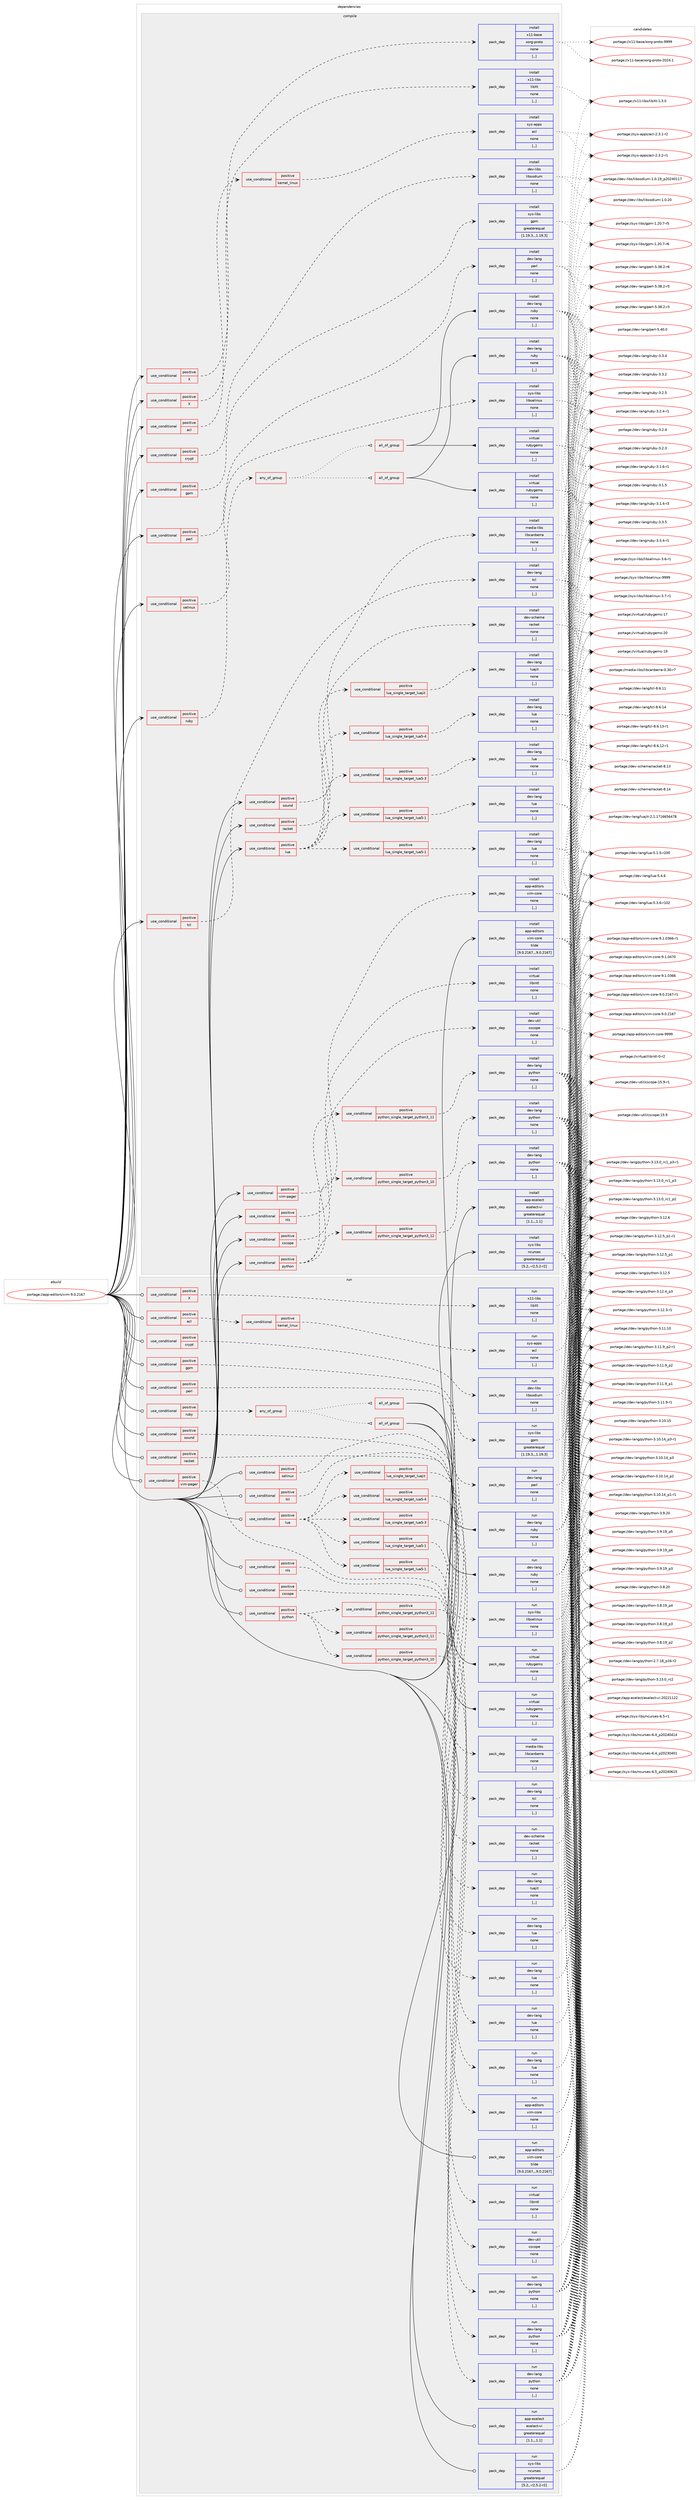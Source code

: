digraph prolog {

# *************
# Graph options
# *************

newrank=true;
concentrate=true;
compound=true;
graph [rankdir=LR,fontname=Helvetica,fontsize=10,ranksep=1.5];#, ranksep=2.5, nodesep=0.2];
edge  [arrowhead=vee];
node  [fontname=Helvetica,fontsize=10];

# **********
# The ebuild
# **********

subgraph cluster_leftcol {
color=gray;
label=<<i>ebuild</i>>;
id [label="portage://app-editors/vim-9.0.2167", color=red, width=4, href="../app-editors/vim-9.0.2167.svg"];
}

# ****************
# The dependencies
# ****************

subgraph cluster_midcol {
color=gray;
label=<<i>dependencies</i>>;
subgraph cluster_compile {
fillcolor="#eeeeee";
style=filled;
label=<<i>compile</i>>;
subgraph cond135779 {
dependency515080 [label=<<TABLE BORDER="0" CELLBORDER="1" CELLSPACING="0" CELLPADDING="4"><TR><TD ROWSPAN="3" CELLPADDING="10">use_conditional</TD></TR><TR><TD>positive</TD></TR><TR><TD>X</TD></TR></TABLE>>, shape=none, color=red];
subgraph pack375563 {
dependency515081 [label=<<TABLE BORDER="0" CELLBORDER="1" CELLSPACING="0" CELLPADDING="4" WIDTH="220"><TR><TD ROWSPAN="6" CELLPADDING="30">pack_dep</TD></TR><TR><TD WIDTH="110">install</TD></TR><TR><TD>x11-base</TD></TR><TR><TD>xorg-proto</TD></TR><TR><TD>none</TD></TR><TR><TD>[,,]</TD></TR></TABLE>>, shape=none, color=blue];
}
dependency515080:e -> dependency515081:w [weight=20,style="dashed",arrowhead="vee"];
}
id:e -> dependency515080:w [weight=20,style="solid",arrowhead="vee"];
subgraph cond135780 {
dependency515082 [label=<<TABLE BORDER="0" CELLBORDER="1" CELLSPACING="0" CELLPADDING="4"><TR><TD ROWSPAN="3" CELLPADDING="10">use_conditional</TD></TR><TR><TD>positive</TD></TR><TR><TD>X</TD></TR></TABLE>>, shape=none, color=red];
subgraph pack375564 {
dependency515083 [label=<<TABLE BORDER="0" CELLBORDER="1" CELLSPACING="0" CELLPADDING="4" WIDTH="220"><TR><TD ROWSPAN="6" CELLPADDING="30">pack_dep</TD></TR><TR><TD WIDTH="110">install</TD></TR><TR><TD>x11-libs</TD></TR><TR><TD>libXt</TD></TR><TR><TD>none</TD></TR><TR><TD>[,,]</TD></TR></TABLE>>, shape=none, color=blue];
}
dependency515082:e -> dependency515083:w [weight=20,style="dashed",arrowhead="vee"];
}
id:e -> dependency515082:w [weight=20,style="solid",arrowhead="vee"];
subgraph cond135781 {
dependency515084 [label=<<TABLE BORDER="0" CELLBORDER="1" CELLSPACING="0" CELLPADDING="4"><TR><TD ROWSPAN="3" CELLPADDING="10">use_conditional</TD></TR><TR><TD>positive</TD></TR><TR><TD>acl</TD></TR></TABLE>>, shape=none, color=red];
subgraph cond135782 {
dependency515085 [label=<<TABLE BORDER="0" CELLBORDER="1" CELLSPACING="0" CELLPADDING="4"><TR><TD ROWSPAN="3" CELLPADDING="10">use_conditional</TD></TR><TR><TD>positive</TD></TR><TR><TD>kernel_linux</TD></TR></TABLE>>, shape=none, color=red];
subgraph pack375565 {
dependency515086 [label=<<TABLE BORDER="0" CELLBORDER="1" CELLSPACING="0" CELLPADDING="4" WIDTH="220"><TR><TD ROWSPAN="6" CELLPADDING="30">pack_dep</TD></TR><TR><TD WIDTH="110">install</TD></TR><TR><TD>sys-apps</TD></TR><TR><TD>acl</TD></TR><TR><TD>none</TD></TR><TR><TD>[,,]</TD></TR></TABLE>>, shape=none, color=blue];
}
dependency515085:e -> dependency515086:w [weight=20,style="dashed",arrowhead="vee"];
}
dependency515084:e -> dependency515085:w [weight=20,style="dashed",arrowhead="vee"];
}
id:e -> dependency515084:w [weight=20,style="solid",arrowhead="vee"];
subgraph cond135783 {
dependency515087 [label=<<TABLE BORDER="0" CELLBORDER="1" CELLSPACING="0" CELLPADDING="4"><TR><TD ROWSPAN="3" CELLPADDING="10">use_conditional</TD></TR><TR><TD>positive</TD></TR><TR><TD>crypt</TD></TR></TABLE>>, shape=none, color=red];
subgraph pack375566 {
dependency515088 [label=<<TABLE BORDER="0" CELLBORDER="1" CELLSPACING="0" CELLPADDING="4" WIDTH="220"><TR><TD ROWSPAN="6" CELLPADDING="30">pack_dep</TD></TR><TR><TD WIDTH="110">install</TD></TR><TR><TD>dev-libs</TD></TR><TR><TD>libsodium</TD></TR><TR><TD>none</TD></TR><TR><TD>[,,]</TD></TR></TABLE>>, shape=none, color=blue];
}
dependency515087:e -> dependency515088:w [weight=20,style="dashed",arrowhead="vee"];
}
id:e -> dependency515087:w [weight=20,style="solid",arrowhead="vee"];
subgraph cond135784 {
dependency515089 [label=<<TABLE BORDER="0" CELLBORDER="1" CELLSPACING="0" CELLPADDING="4"><TR><TD ROWSPAN="3" CELLPADDING="10">use_conditional</TD></TR><TR><TD>positive</TD></TR><TR><TD>cscope</TD></TR></TABLE>>, shape=none, color=red];
subgraph pack375567 {
dependency515090 [label=<<TABLE BORDER="0" CELLBORDER="1" CELLSPACING="0" CELLPADDING="4" WIDTH="220"><TR><TD ROWSPAN="6" CELLPADDING="30">pack_dep</TD></TR><TR><TD WIDTH="110">install</TD></TR><TR><TD>dev-util</TD></TR><TR><TD>cscope</TD></TR><TR><TD>none</TD></TR><TR><TD>[,,]</TD></TR></TABLE>>, shape=none, color=blue];
}
dependency515089:e -> dependency515090:w [weight=20,style="dashed",arrowhead="vee"];
}
id:e -> dependency515089:w [weight=20,style="solid",arrowhead="vee"];
subgraph cond135785 {
dependency515091 [label=<<TABLE BORDER="0" CELLBORDER="1" CELLSPACING="0" CELLPADDING="4"><TR><TD ROWSPAN="3" CELLPADDING="10">use_conditional</TD></TR><TR><TD>positive</TD></TR><TR><TD>gpm</TD></TR></TABLE>>, shape=none, color=red];
subgraph pack375568 {
dependency515092 [label=<<TABLE BORDER="0" CELLBORDER="1" CELLSPACING="0" CELLPADDING="4" WIDTH="220"><TR><TD ROWSPAN="6" CELLPADDING="30">pack_dep</TD></TR><TR><TD WIDTH="110">install</TD></TR><TR><TD>sys-libs</TD></TR><TR><TD>gpm</TD></TR><TR><TD>greaterequal</TD></TR><TR><TD>[1.19.3,,,1.19.3]</TD></TR></TABLE>>, shape=none, color=blue];
}
dependency515091:e -> dependency515092:w [weight=20,style="dashed",arrowhead="vee"];
}
id:e -> dependency515091:w [weight=20,style="solid",arrowhead="vee"];
subgraph cond135786 {
dependency515093 [label=<<TABLE BORDER="0" CELLBORDER="1" CELLSPACING="0" CELLPADDING="4"><TR><TD ROWSPAN="3" CELLPADDING="10">use_conditional</TD></TR><TR><TD>positive</TD></TR><TR><TD>lua</TD></TR></TABLE>>, shape=none, color=red];
subgraph cond135787 {
dependency515094 [label=<<TABLE BORDER="0" CELLBORDER="1" CELLSPACING="0" CELLPADDING="4"><TR><TD ROWSPAN="3" CELLPADDING="10">use_conditional</TD></TR><TR><TD>positive</TD></TR><TR><TD>lua_single_target_luajit</TD></TR></TABLE>>, shape=none, color=red];
subgraph pack375569 {
dependency515095 [label=<<TABLE BORDER="0" CELLBORDER="1" CELLSPACING="0" CELLPADDING="4" WIDTH="220"><TR><TD ROWSPAN="6" CELLPADDING="30">pack_dep</TD></TR><TR><TD WIDTH="110">install</TD></TR><TR><TD>dev-lang</TD></TR><TR><TD>luajit</TD></TR><TR><TD>none</TD></TR><TR><TD>[,,]</TD></TR></TABLE>>, shape=none, color=blue];
}
dependency515094:e -> dependency515095:w [weight=20,style="dashed",arrowhead="vee"];
}
dependency515093:e -> dependency515094:w [weight=20,style="dashed",arrowhead="vee"];
subgraph cond135788 {
dependency515096 [label=<<TABLE BORDER="0" CELLBORDER="1" CELLSPACING="0" CELLPADDING="4"><TR><TD ROWSPAN="3" CELLPADDING="10">use_conditional</TD></TR><TR><TD>positive</TD></TR><TR><TD>lua_single_target_lua5-1</TD></TR></TABLE>>, shape=none, color=red];
subgraph pack375570 {
dependency515097 [label=<<TABLE BORDER="0" CELLBORDER="1" CELLSPACING="0" CELLPADDING="4" WIDTH="220"><TR><TD ROWSPAN="6" CELLPADDING="30">pack_dep</TD></TR><TR><TD WIDTH="110">install</TD></TR><TR><TD>dev-lang</TD></TR><TR><TD>lua</TD></TR><TR><TD>none</TD></TR><TR><TD>[,,]</TD></TR></TABLE>>, shape=none, color=blue];
}
dependency515096:e -> dependency515097:w [weight=20,style="dashed",arrowhead="vee"];
}
dependency515093:e -> dependency515096:w [weight=20,style="dashed",arrowhead="vee"];
subgraph cond135789 {
dependency515098 [label=<<TABLE BORDER="0" CELLBORDER="1" CELLSPACING="0" CELLPADDING="4"><TR><TD ROWSPAN="3" CELLPADDING="10">use_conditional</TD></TR><TR><TD>positive</TD></TR><TR><TD>lua_single_target_lua5-3</TD></TR></TABLE>>, shape=none, color=red];
subgraph pack375571 {
dependency515099 [label=<<TABLE BORDER="0" CELLBORDER="1" CELLSPACING="0" CELLPADDING="4" WIDTH="220"><TR><TD ROWSPAN="6" CELLPADDING="30">pack_dep</TD></TR><TR><TD WIDTH="110">install</TD></TR><TR><TD>dev-lang</TD></TR><TR><TD>lua</TD></TR><TR><TD>none</TD></TR><TR><TD>[,,]</TD></TR></TABLE>>, shape=none, color=blue];
}
dependency515098:e -> dependency515099:w [weight=20,style="dashed",arrowhead="vee"];
}
dependency515093:e -> dependency515098:w [weight=20,style="dashed",arrowhead="vee"];
subgraph cond135790 {
dependency515100 [label=<<TABLE BORDER="0" CELLBORDER="1" CELLSPACING="0" CELLPADDING="4"><TR><TD ROWSPAN="3" CELLPADDING="10">use_conditional</TD></TR><TR><TD>positive</TD></TR><TR><TD>lua_single_target_lua5-4</TD></TR></TABLE>>, shape=none, color=red];
subgraph pack375572 {
dependency515101 [label=<<TABLE BORDER="0" CELLBORDER="1" CELLSPACING="0" CELLPADDING="4" WIDTH="220"><TR><TD ROWSPAN="6" CELLPADDING="30">pack_dep</TD></TR><TR><TD WIDTH="110">install</TD></TR><TR><TD>dev-lang</TD></TR><TR><TD>lua</TD></TR><TR><TD>none</TD></TR><TR><TD>[,,]</TD></TR></TABLE>>, shape=none, color=blue];
}
dependency515100:e -> dependency515101:w [weight=20,style="dashed",arrowhead="vee"];
}
dependency515093:e -> dependency515100:w [weight=20,style="dashed",arrowhead="vee"];
subgraph cond135791 {
dependency515102 [label=<<TABLE BORDER="0" CELLBORDER="1" CELLSPACING="0" CELLPADDING="4"><TR><TD ROWSPAN="3" CELLPADDING="10">use_conditional</TD></TR><TR><TD>positive</TD></TR><TR><TD>lua_single_target_lua5-1</TD></TR></TABLE>>, shape=none, color=red];
subgraph pack375573 {
dependency515103 [label=<<TABLE BORDER="0" CELLBORDER="1" CELLSPACING="0" CELLPADDING="4" WIDTH="220"><TR><TD ROWSPAN="6" CELLPADDING="30">pack_dep</TD></TR><TR><TD WIDTH="110">install</TD></TR><TR><TD>dev-lang</TD></TR><TR><TD>lua</TD></TR><TR><TD>none</TD></TR><TR><TD>[,,]</TD></TR></TABLE>>, shape=none, color=blue];
}
dependency515102:e -> dependency515103:w [weight=20,style="dashed",arrowhead="vee"];
}
dependency515093:e -> dependency515102:w [weight=20,style="dashed",arrowhead="vee"];
}
id:e -> dependency515093:w [weight=20,style="solid",arrowhead="vee"];
subgraph cond135792 {
dependency515104 [label=<<TABLE BORDER="0" CELLBORDER="1" CELLSPACING="0" CELLPADDING="4"><TR><TD ROWSPAN="3" CELLPADDING="10">use_conditional</TD></TR><TR><TD>positive</TD></TR><TR><TD>nls</TD></TR></TABLE>>, shape=none, color=red];
subgraph pack375574 {
dependency515105 [label=<<TABLE BORDER="0" CELLBORDER="1" CELLSPACING="0" CELLPADDING="4" WIDTH="220"><TR><TD ROWSPAN="6" CELLPADDING="30">pack_dep</TD></TR><TR><TD WIDTH="110">install</TD></TR><TR><TD>virtual</TD></TR><TR><TD>libintl</TD></TR><TR><TD>none</TD></TR><TR><TD>[,,]</TD></TR></TABLE>>, shape=none, color=blue];
}
dependency515104:e -> dependency515105:w [weight=20,style="dashed",arrowhead="vee"];
}
id:e -> dependency515104:w [weight=20,style="solid",arrowhead="vee"];
subgraph cond135793 {
dependency515106 [label=<<TABLE BORDER="0" CELLBORDER="1" CELLSPACING="0" CELLPADDING="4"><TR><TD ROWSPAN="3" CELLPADDING="10">use_conditional</TD></TR><TR><TD>positive</TD></TR><TR><TD>perl</TD></TR></TABLE>>, shape=none, color=red];
subgraph pack375575 {
dependency515107 [label=<<TABLE BORDER="0" CELLBORDER="1" CELLSPACING="0" CELLPADDING="4" WIDTH="220"><TR><TD ROWSPAN="6" CELLPADDING="30">pack_dep</TD></TR><TR><TD WIDTH="110">install</TD></TR><TR><TD>dev-lang</TD></TR><TR><TD>perl</TD></TR><TR><TD>none</TD></TR><TR><TD>[,,]</TD></TR></TABLE>>, shape=none, color=blue];
}
dependency515106:e -> dependency515107:w [weight=20,style="dashed",arrowhead="vee"];
}
id:e -> dependency515106:w [weight=20,style="solid",arrowhead="vee"];
subgraph cond135794 {
dependency515108 [label=<<TABLE BORDER="0" CELLBORDER="1" CELLSPACING="0" CELLPADDING="4"><TR><TD ROWSPAN="3" CELLPADDING="10">use_conditional</TD></TR><TR><TD>positive</TD></TR><TR><TD>python</TD></TR></TABLE>>, shape=none, color=red];
subgraph cond135795 {
dependency515109 [label=<<TABLE BORDER="0" CELLBORDER="1" CELLSPACING="0" CELLPADDING="4"><TR><TD ROWSPAN="3" CELLPADDING="10">use_conditional</TD></TR><TR><TD>positive</TD></TR><TR><TD>python_single_target_python3_10</TD></TR></TABLE>>, shape=none, color=red];
subgraph pack375576 {
dependency515110 [label=<<TABLE BORDER="0" CELLBORDER="1" CELLSPACING="0" CELLPADDING="4" WIDTH="220"><TR><TD ROWSPAN="6" CELLPADDING="30">pack_dep</TD></TR><TR><TD WIDTH="110">install</TD></TR><TR><TD>dev-lang</TD></TR><TR><TD>python</TD></TR><TR><TD>none</TD></TR><TR><TD>[,,]</TD></TR></TABLE>>, shape=none, color=blue];
}
dependency515109:e -> dependency515110:w [weight=20,style="dashed",arrowhead="vee"];
}
dependency515108:e -> dependency515109:w [weight=20,style="dashed",arrowhead="vee"];
subgraph cond135796 {
dependency515111 [label=<<TABLE BORDER="0" CELLBORDER="1" CELLSPACING="0" CELLPADDING="4"><TR><TD ROWSPAN="3" CELLPADDING="10">use_conditional</TD></TR><TR><TD>positive</TD></TR><TR><TD>python_single_target_python3_11</TD></TR></TABLE>>, shape=none, color=red];
subgraph pack375577 {
dependency515112 [label=<<TABLE BORDER="0" CELLBORDER="1" CELLSPACING="0" CELLPADDING="4" WIDTH="220"><TR><TD ROWSPAN="6" CELLPADDING="30">pack_dep</TD></TR><TR><TD WIDTH="110">install</TD></TR><TR><TD>dev-lang</TD></TR><TR><TD>python</TD></TR><TR><TD>none</TD></TR><TR><TD>[,,]</TD></TR></TABLE>>, shape=none, color=blue];
}
dependency515111:e -> dependency515112:w [weight=20,style="dashed",arrowhead="vee"];
}
dependency515108:e -> dependency515111:w [weight=20,style="dashed",arrowhead="vee"];
subgraph cond135797 {
dependency515113 [label=<<TABLE BORDER="0" CELLBORDER="1" CELLSPACING="0" CELLPADDING="4"><TR><TD ROWSPAN="3" CELLPADDING="10">use_conditional</TD></TR><TR><TD>positive</TD></TR><TR><TD>python_single_target_python3_12</TD></TR></TABLE>>, shape=none, color=red];
subgraph pack375578 {
dependency515114 [label=<<TABLE BORDER="0" CELLBORDER="1" CELLSPACING="0" CELLPADDING="4" WIDTH="220"><TR><TD ROWSPAN="6" CELLPADDING="30">pack_dep</TD></TR><TR><TD WIDTH="110">install</TD></TR><TR><TD>dev-lang</TD></TR><TR><TD>python</TD></TR><TR><TD>none</TD></TR><TR><TD>[,,]</TD></TR></TABLE>>, shape=none, color=blue];
}
dependency515113:e -> dependency515114:w [weight=20,style="dashed",arrowhead="vee"];
}
dependency515108:e -> dependency515113:w [weight=20,style="dashed",arrowhead="vee"];
}
id:e -> dependency515108:w [weight=20,style="solid",arrowhead="vee"];
subgraph cond135798 {
dependency515115 [label=<<TABLE BORDER="0" CELLBORDER="1" CELLSPACING="0" CELLPADDING="4"><TR><TD ROWSPAN="3" CELLPADDING="10">use_conditional</TD></TR><TR><TD>positive</TD></TR><TR><TD>racket</TD></TR></TABLE>>, shape=none, color=red];
subgraph pack375579 {
dependency515116 [label=<<TABLE BORDER="0" CELLBORDER="1" CELLSPACING="0" CELLPADDING="4" WIDTH="220"><TR><TD ROWSPAN="6" CELLPADDING="30">pack_dep</TD></TR><TR><TD WIDTH="110">install</TD></TR><TR><TD>dev-scheme</TD></TR><TR><TD>racket</TD></TR><TR><TD>none</TD></TR><TR><TD>[,,]</TD></TR></TABLE>>, shape=none, color=blue];
}
dependency515115:e -> dependency515116:w [weight=20,style="dashed",arrowhead="vee"];
}
id:e -> dependency515115:w [weight=20,style="solid",arrowhead="vee"];
subgraph cond135799 {
dependency515117 [label=<<TABLE BORDER="0" CELLBORDER="1" CELLSPACING="0" CELLPADDING="4"><TR><TD ROWSPAN="3" CELLPADDING="10">use_conditional</TD></TR><TR><TD>positive</TD></TR><TR><TD>ruby</TD></TR></TABLE>>, shape=none, color=red];
subgraph any3477 {
dependency515118 [label=<<TABLE BORDER="0" CELLBORDER="1" CELLSPACING="0" CELLPADDING="4"><TR><TD CELLPADDING="10">any_of_group</TD></TR></TABLE>>, shape=none, color=red];subgraph all264 {
dependency515119 [label=<<TABLE BORDER="0" CELLBORDER="1" CELLSPACING="0" CELLPADDING="4"><TR><TD CELLPADDING="10">all_of_group</TD></TR></TABLE>>, shape=none, color=red];subgraph pack375580 {
dependency515120 [label=<<TABLE BORDER="0" CELLBORDER="1" CELLSPACING="0" CELLPADDING="4" WIDTH="220"><TR><TD ROWSPAN="6" CELLPADDING="30">pack_dep</TD></TR><TR><TD WIDTH="110">install</TD></TR><TR><TD>dev-lang</TD></TR><TR><TD>ruby</TD></TR><TR><TD>none</TD></TR><TR><TD>[,,]</TD></TR></TABLE>>, shape=none, color=blue];
}
dependency515119:e -> dependency515120:w [weight=20,style="solid",arrowhead="inv"];
subgraph pack375581 {
dependency515121 [label=<<TABLE BORDER="0" CELLBORDER="1" CELLSPACING="0" CELLPADDING="4" WIDTH="220"><TR><TD ROWSPAN="6" CELLPADDING="30">pack_dep</TD></TR><TR><TD WIDTH="110">install</TD></TR><TR><TD>virtual</TD></TR><TR><TD>rubygems</TD></TR><TR><TD>none</TD></TR><TR><TD>[,,]</TD></TR></TABLE>>, shape=none, color=blue];
}
dependency515119:e -> dependency515121:w [weight=20,style="solid",arrowhead="inv"];
}
dependency515118:e -> dependency515119:w [weight=20,style="dotted",arrowhead="oinv"];
subgraph all265 {
dependency515122 [label=<<TABLE BORDER="0" CELLBORDER="1" CELLSPACING="0" CELLPADDING="4"><TR><TD CELLPADDING="10">all_of_group</TD></TR></TABLE>>, shape=none, color=red];subgraph pack375582 {
dependency515123 [label=<<TABLE BORDER="0" CELLBORDER="1" CELLSPACING="0" CELLPADDING="4" WIDTH="220"><TR><TD ROWSPAN="6" CELLPADDING="30">pack_dep</TD></TR><TR><TD WIDTH="110">install</TD></TR><TR><TD>dev-lang</TD></TR><TR><TD>ruby</TD></TR><TR><TD>none</TD></TR><TR><TD>[,,]</TD></TR></TABLE>>, shape=none, color=blue];
}
dependency515122:e -> dependency515123:w [weight=20,style="solid",arrowhead="inv"];
subgraph pack375583 {
dependency515124 [label=<<TABLE BORDER="0" CELLBORDER="1" CELLSPACING="0" CELLPADDING="4" WIDTH="220"><TR><TD ROWSPAN="6" CELLPADDING="30">pack_dep</TD></TR><TR><TD WIDTH="110">install</TD></TR><TR><TD>virtual</TD></TR><TR><TD>rubygems</TD></TR><TR><TD>none</TD></TR><TR><TD>[,,]</TD></TR></TABLE>>, shape=none, color=blue];
}
dependency515122:e -> dependency515124:w [weight=20,style="solid",arrowhead="inv"];
}
dependency515118:e -> dependency515122:w [weight=20,style="dotted",arrowhead="oinv"];
}
dependency515117:e -> dependency515118:w [weight=20,style="dashed",arrowhead="vee"];
}
id:e -> dependency515117:w [weight=20,style="solid",arrowhead="vee"];
subgraph cond135800 {
dependency515125 [label=<<TABLE BORDER="0" CELLBORDER="1" CELLSPACING="0" CELLPADDING="4"><TR><TD ROWSPAN="3" CELLPADDING="10">use_conditional</TD></TR><TR><TD>positive</TD></TR><TR><TD>selinux</TD></TR></TABLE>>, shape=none, color=red];
subgraph pack375584 {
dependency515126 [label=<<TABLE BORDER="0" CELLBORDER="1" CELLSPACING="0" CELLPADDING="4" WIDTH="220"><TR><TD ROWSPAN="6" CELLPADDING="30">pack_dep</TD></TR><TR><TD WIDTH="110">install</TD></TR><TR><TD>sys-libs</TD></TR><TR><TD>libselinux</TD></TR><TR><TD>none</TD></TR><TR><TD>[,,]</TD></TR></TABLE>>, shape=none, color=blue];
}
dependency515125:e -> dependency515126:w [weight=20,style="dashed",arrowhead="vee"];
}
id:e -> dependency515125:w [weight=20,style="solid",arrowhead="vee"];
subgraph cond135801 {
dependency515127 [label=<<TABLE BORDER="0" CELLBORDER="1" CELLSPACING="0" CELLPADDING="4"><TR><TD ROWSPAN="3" CELLPADDING="10">use_conditional</TD></TR><TR><TD>positive</TD></TR><TR><TD>sound</TD></TR></TABLE>>, shape=none, color=red];
subgraph pack375585 {
dependency515128 [label=<<TABLE BORDER="0" CELLBORDER="1" CELLSPACING="0" CELLPADDING="4" WIDTH="220"><TR><TD ROWSPAN="6" CELLPADDING="30">pack_dep</TD></TR><TR><TD WIDTH="110">install</TD></TR><TR><TD>media-libs</TD></TR><TR><TD>libcanberra</TD></TR><TR><TD>none</TD></TR><TR><TD>[,,]</TD></TR></TABLE>>, shape=none, color=blue];
}
dependency515127:e -> dependency515128:w [weight=20,style="dashed",arrowhead="vee"];
}
id:e -> dependency515127:w [weight=20,style="solid",arrowhead="vee"];
subgraph cond135802 {
dependency515129 [label=<<TABLE BORDER="0" CELLBORDER="1" CELLSPACING="0" CELLPADDING="4"><TR><TD ROWSPAN="3" CELLPADDING="10">use_conditional</TD></TR><TR><TD>positive</TD></TR><TR><TD>tcl</TD></TR></TABLE>>, shape=none, color=red];
subgraph pack375586 {
dependency515130 [label=<<TABLE BORDER="0" CELLBORDER="1" CELLSPACING="0" CELLPADDING="4" WIDTH="220"><TR><TD ROWSPAN="6" CELLPADDING="30">pack_dep</TD></TR><TR><TD WIDTH="110">install</TD></TR><TR><TD>dev-lang</TD></TR><TR><TD>tcl</TD></TR><TR><TD>none</TD></TR><TR><TD>[,,]</TD></TR></TABLE>>, shape=none, color=blue];
}
dependency515129:e -> dependency515130:w [weight=20,style="dashed",arrowhead="vee"];
}
id:e -> dependency515129:w [weight=20,style="solid",arrowhead="vee"];
subgraph cond135803 {
dependency515131 [label=<<TABLE BORDER="0" CELLBORDER="1" CELLSPACING="0" CELLPADDING="4"><TR><TD ROWSPAN="3" CELLPADDING="10">use_conditional</TD></TR><TR><TD>positive</TD></TR><TR><TD>vim-pager</TD></TR></TABLE>>, shape=none, color=red];
subgraph pack375587 {
dependency515132 [label=<<TABLE BORDER="0" CELLBORDER="1" CELLSPACING="0" CELLPADDING="4" WIDTH="220"><TR><TD ROWSPAN="6" CELLPADDING="30">pack_dep</TD></TR><TR><TD WIDTH="110">install</TD></TR><TR><TD>app-editors</TD></TR><TR><TD>vim-core</TD></TR><TR><TD>none</TD></TR><TR><TD>[,,]</TD></TR></TABLE>>, shape=none, color=blue];
}
dependency515131:e -> dependency515132:w [weight=20,style="dashed",arrowhead="vee"];
}
id:e -> dependency515131:w [weight=20,style="solid",arrowhead="vee"];
subgraph pack375588 {
dependency515133 [label=<<TABLE BORDER="0" CELLBORDER="1" CELLSPACING="0" CELLPADDING="4" WIDTH="220"><TR><TD ROWSPAN="6" CELLPADDING="30">pack_dep</TD></TR><TR><TD WIDTH="110">install</TD></TR><TR><TD>app-editors</TD></TR><TR><TD>vim-core</TD></TR><TR><TD>tilde</TD></TR><TR><TD>[9.0.2167,,,9.0.2167]</TD></TR></TABLE>>, shape=none, color=blue];
}
id:e -> dependency515133:w [weight=20,style="solid",arrowhead="vee"];
subgraph pack375589 {
dependency515134 [label=<<TABLE BORDER="0" CELLBORDER="1" CELLSPACING="0" CELLPADDING="4" WIDTH="220"><TR><TD ROWSPAN="6" CELLPADDING="30">pack_dep</TD></TR><TR><TD WIDTH="110">install</TD></TR><TR><TD>app-eselect</TD></TR><TR><TD>eselect-vi</TD></TR><TR><TD>greaterequal</TD></TR><TR><TD>[1.1,,,1.1]</TD></TR></TABLE>>, shape=none, color=blue];
}
id:e -> dependency515134:w [weight=20,style="solid",arrowhead="vee"];
subgraph pack375590 {
dependency515135 [label=<<TABLE BORDER="0" CELLBORDER="1" CELLSPACING="0" CELLPADDING="4" WIDTH="220"><TR><TD ROWSPAN="6" CELLPADDING="30">pack_dep</TD></TR><TR><TD WIDTH="110">install</TD></TR><TR><TD>sys-libs</TD></TR><TR><TD>ncurses</TD></TR><TR><TD>greaterequal</TD></TR><TR><TD>[5.2,,-r2,5.2-r2]</TD></TR></TABLE>>, shape=none, color=blue];
}
id:e -> dependency515135:w [weight=20,style="solid",arrowhead="vee"];
}
subgraph cluster_compileandrun {
fillcolor="#eeeeee";
style=filled;
label=<<i>compile and run</i>>;
}
subgraph cluster_run {
fillcolor="#eeeeee";
style=filled;
label=<<i>run</i>>;
subgraph cond135804 {
dependency515136 [label=<<TABLE BORDER="0" CELLBORDER="1" CELLSPACING="0" CELLPADDING="4"><TR><TD ROWSPAN="3" CELLPADDING="10">use_conditional</TD></TR><TR><TD>positive</TD></TR><TR><TD>X</TD></TR></TABLE>>, shape=none, color=red];
subgraph pack375591 {
dependency515137 [label=<<TABLE BORDER="0" CELLBORDER="1" CELLSPACING="0" CELLPADDING="4" WIDTH="220"><TR><TD ROWSPAN="6" CELLPADDING="30">pack_dep</TD></TR><TR><TD WIDTH="110">run</TD></TR><TR><TD>x11-libs</TD></TR><TR><TD>libXt</TD></TR><TR><TD>none</TD></TR><TR><TD>[,,]</TD></TR></TABLE>>, shape=none, color=blue];
}
dependency515136:e -> dependency515137:w [weight=20,style="dashed",arrowhead="vee"];
}
id:e -> dependency515136:w [weight=20,style="solid",arrowhead="odot"];
subgraph cond135805 {
dependency515138 [label=<<TABLE BORDER="0" CELLBORDER="1" CELLSPACING="0" CELLPADDING="4"><TR><TD ROWSPAN="3" CELLPADDING="10">use_conditional</TD></TR><TR><TD>positive</TD></TR><TR><TD>acl</TD></TR></TABLE>>, shape=none, color=red];
subgraph cond135806 {
dependency515139 [label=<<TABLE BORDER="0" CELLBORDER="1" CELLSPACING="0" CELLPADDING="4"><TR><TD ROWSPAN="3" CELLPADDING="10">use_conditional</TD></TR><TR><TD>positive</TD></TR><TR><TD>kernel_linux</TD></TR></TABLE>>, shape=none, color=red];
subgraph pack375592 {
dependency515140 [label=<<TABLE BORDER="0" CELLBORDER="1" CELLSPACING="0" CELLPADDING="4" WIDTH="220"><TR><TD ROWSPAN="6" CELLPADDING="30">pack_dep</TD></TR><TR><TD WIDTH="110">run</TD></TR><TR><TD>sys-apps</TD></TR><TR><TD>acl</TD></TR><TR><TD>none</TD></TR><TR><TD>[,,]</TD></TR></TABLE>>, shape=none, color=blue];
}
dependency515139:e -> dependency515140:w [weight=20,style="dashed",arrowhead="vee"];
}
dependency515138:e -> dependency515139:w [weight=20,style="dashed",arrowhead="vee"];
}
id:e -> dependency515138:w [weight=20,style="solid",arrowhead="odot"];
subgraph cond135807 {
dependency515141 [label=<<TABLE BORDER="0" CELLBORDER="1" CELLSPACING="0" CELLPADDING="4"><TR><TD ROWSPAN="3" CELLPADDING="10">use_conditional</TD></TR><TR><TD>positive</TD></TR><TR><TD>crypt</TD></TR></TABLE>>, shape=none, color=red];
subgraph pack375593 {
dependency515142 [label=<<TABLE BORDER="0" CELLBORDER="1" CELLSPACING="0" CELLPADDING="4" WIDTH="220"><TR><TD ROWSPAN="6" CELLPADDING="30">pack_dep</TD></TR><TR><TD WIDTH="110">run</TD></TR><TR><TD>dev-libs</TD></TR><TR><TD>libsodium</TD></TR><TR><TD>none</TD></TR><TR><TD>[,,]</TD></TR></TABLE>>, shape=none, color=blue];
}
dependency515141:e -> dependency515142:w [weight=20,style="dashed",arrowhead="vee"];
}
id:e -> dependency515141:w [weight=20,style="solid",arrowhead="odot"];
subgraph cond135808 {
dependency515143 [label=<<TABLE BORDER="0" CELLBORDER="1" CELLSPACING="0" CELLPADDING="4"><TR><TD ROWSPAN="3" CELLPADDING="10">use_conditional</TD></TR><TR><TD>positive</TD></TR><TR><TD>cscope</TD></TR></TABLE>>, shape=none, color=red];
subgraph pack375594 {
dependency515144 [label=<<TABLE BORDER="0" CELLBORDER="1" CELLSPACING="0" CELLPADDING="4" WIDTH="220"><TR><TD ROWSPAN="6" CELLPADDING="30">pack_dep</TD></TR><TR><TD WIDTH="110">run</TD></TR><TR><TD>dev-util</TD></TR><TR><TD>cscope</TD></TR><TR><TD>none</TD></TR><TR><TD>[,,]</TD></TR></TABLE>>, shape=none, color=blue];
}
dependency515143:e -> dependency515144:w [weight=20,style="dashed",arrowhead="vee"];
}
id:e -> dependency515143:w [weight=20,style="solid",arrowhead="odot"];
subgraph cond135809 {
dependency515145 [label=<<TABLE BORDER="0" CELLBORDER="1" CELLSPACING="0" CELLPADDING="4"><TR><TD ROWSPAN="3" CELLPADDING="10">use_conditional</TD></TR><TR><TD>positive</TD></TR><TR><TD>gpm</TD></TR></TABLE>>, shape=none, color=red];
subgraph pack375595 {
dependency515146 [label=<<TABLE BORDER="0" CELLBORDER="1" CELLSPACING="0" CELLPADDING="4" WIDTH="220"><TR><TD ROWSPAN="6" CELLPADDING="30">pack_dep</TD></TR><TR><TD WIDTH="110">run</TD></TR><TR><TD>sys-libs</TD></TR><TR><TD>gpm</TD></TR><TR><TD>greaterequal</TD></TR><TR><TD>[1.19.3,,,1.19.3]</TD></TR></TABLE>>, shape=none, color=blue];
}
dependency515145:e -> dependency515146:w [weight=20,style="dashed",arrowhead="vee"];
}
id:e -> dependency515145:w [weight=20,style="solid",arrowhead="odot"];
subgraph cond135810 {
dependency515147 [label=<<TABLE BORDER="0" CELLBORDER="1" CELLSPACING="0" CELLPADDING="4"><TR><TD ROWSPAN="3" CELLPADDING="10">use_conditional</TD></TR><TR><TD>positive</TD></TR><TR><TD>lua</TD></TR></TABLE>>, shape=none, color=red];
subgraph cond135811 {
dependency515148 [label=<<TABLE BORDER="0" CELLBORDER="1" CELLSPACING="0" CELLPADDING="4"><TR><TD ROWSPAN="3" CELLPADDING="10">use_conditional</TD></TR><TR><TD>positive</TD></TR><TR><TD>lua_single_target_luajit</TD></TR></TABLE>>, shape=none, color=red];
subgraph pack375596 {
dependency515149 [label=<<TABLE BORDER="0" CELLBORDER="1" CELLSPACING="0" CELLPADDING="4" WIDTH="220"><TR><TD ROWSPAN="6" CELLPADDING="30">pack_dep</TD></TR><TR><TD WIDTH="110">run</TD></TR><TR><TD>dev-lang</TD></TR><TR><TD>luajit</TD></TR><TR><TD>none</TD></TR><TR><TD>[,,]</TD></TR></TABLE>>, shape=none, color=blue];
}
dependency515148:e -> dependency515149:w [weight=20,style="dashed",arrowhead="vee"];
}
dependency515147:e -> dependency515148:w [weight=20,style="dashed",arrowhead="vee"];
subgraph cond135812 {
dependency515150 [label=<<TABLE BORDER="0" CELLBORDER="1" CELLSPACING="0" CELLPADDING="4"><TR><TD ROWSPAN="3" CELLPADDING="10">use_conditional</TD></TR><TR><TD>positive</TD></TR><TR><TD>lua_single_target_lua5-1</TD></TR></TABLE>>, shape=none, color=red];
subgraph pack375597 {
dependency515151 [label=<<TABLE BORDER="0" CELLBORDER="1" CELLSPACING="0" CELLPADDING="4" WIDTH="220"><TR><TD ROWSPAN="6" CELLPADDING="30">pack_dep</TD></TR><TR><TD WIDTH="110">run</TD></TR><TR><TD>dev-lang</TD></TR><TR><TD>lua</TD></TR><TR><TD>none</TD></TR><TR><TD>[,,]</TD></TR></TABLE>>, shape=none, color=blue];
}
dependency515150:e -> dependency515151:w [weight=20,style="dashed",arrowhead="vee"];
}
dependency515147:e -> dependency515150:w [weight=20,style="dashed",arrowhead="vee"];
subgraph cond135813 {
dependency515152 [label=<<TABLE BORDER="0" CELLBORDER="1" CELLSPACING="0" CELLPADDING="4"><TR><TD ROWSPAN="3" CELLPADDING="10">use_conditional</TD></TR><TR><TD>positive</TD></TR><TR><TD>lua_single_target_lua5-3</TD></TR></TABLE>>, shape=none, color=red];
subgraph pack375598 {
dependency515153 [label=<<TABLE BORDER="0" CELLBORDER="1" CELLSPACING="0" CELLPADDING="4" WIDTH="220"><TR><TD ROWSPAN="6" CELLPADDING="30">pack_dep</TD></TR><TR><TD WIDTH="110">run</TD></TR><TR><TD>dev-lang</TD></TR><TR><TD>lua</TD></TR><TR><TD>none</TD></TR><TR><TD>[,,]</TD></TR></TABLE>>, shape=none, color=blue];
}
dependency515152:e -> dependency515153:w [weight=20,style="dashed",arrowhead="vee"];
}
dependency515147:e -> dependency515152:w [weight=20,style="dashed",arrowhead="vee"];
subgraph cond135814 {
dependency515154 [label=<<TABLE BORDER="0" CELLBORDER="1" CELLSPACING="0" CELLPADDING="4"><TR><TD ROWSPAN="3" CELLPADDING="10">use_conditional</TD></TR><TR><TD>positive</TD></TR><TR><TD>lua_single_target_lua5-4</TD></TR></TABLE>>, shape=none, color=red];
subgraph pack375599 {
dependency515155 [label=<<TABLE BORDER="0" CELLBORDER="1" CELLSPACING="0" CELLPADDING="4" WIDTH="220"><TR><TD ROWSPAN="6" CELLPADDING="30">pack_dep</TD></TR><TR><TD WIDTH="110">run</TD></TR><TR><TD>dev-lang</TD></TR><TR><TD>lua</TD></TR><TR><TD>none</TD></TR><TR><TD>[,,]</TD></TR></TABLE>>, shape=none, color=blue];
}
dependency515154:e -> dependency515155:w [weight=20,style="dashed",arrowhead="vee"];
}
dependency515147:e -> dependency515154:w [weight=20,style="dashed",arrowhead="vee"];
subgraph cond135815 {
dependency515156 [label=<<TABLE BORDER="0" CELLBORDER="1" CELLSPACING="0" CELLPADDING="4"><TR><TD ROWSPAN="3" CELLPADDING="10">use_conditional</TD></TR><TR><TD>positive</TD></TR><TR><TD>lua_single_target_lua5-1</TD></TR></TABLE>>, shape=none, color=red];
subgraph pack375600 {
dependency515157 [label=<<TABLE BORDER="0" CELLBORDER="1" CELLSPACING="0" CELLPADDING="4" WIDTH="220"><TR><TD ROWSPAN="6" CELLPADDING="30">pack_dep</TD></TR><TR><TD WIDTH="110">run</TD></TR><TR><TD>dev-lang</TD></TR><TR><TD>lua</TD></TR><TR><TD>none</TD></TR><TR><TD>[,,]</TD></TR></TABLE>>, shape=none, color=blue];
}
dependency515156:e -> dependency515157:w [weight=20,style="dashed",arrowhead="vee"];
}
dependency515147:e -> dependency515156:w [weight=20,style="dashed",arrowhead="vee"];
}
id:e -> dependency515147:w [weight=20,style="solid",arrowhead="odot"];
subgraph cond135816 {
dependency515158 [label=<<TABLE BORDER="0" CELLBORDER="1" CELLSPACING="0" CELLPADDING="4"><TR><TD ROWSPAN="3" CELLPADDING="10">use_conditional</TD></TR><TR><TD>positive</TD></TR><TR><TD>nls</TD></TR></TABLE>>, shape=none, color=red];
subgraph pack375601 {
dependency515159 [label=<<TABLE BORDER="0" CELLBORDER="1" CELLSPACING="0" CELLPADDING="4" WIDTH="220"><TR><TD ROWSPAN="6" CELLPADDING="30">pack_dep</TD></TR><TR><TD WIDTH="110">run</TD></TR><TR><TD>virtual</TD></TR><TR><TD>libintl</TD></TR><TR><TD>none</TD></TR><TR><TD>[,,]</TD></TR></TABLE>>, shape=none, color=blue];
}
dependency515158:e -> dependency515159:w [weight=20,style="dashed",arrowhead="vee"];
}
id:e -> dependency515158:w [weight=20,style="solid",arrowhead="odot"];
subgraph cond135817 {
dependency515160 [label=<<TABLE BORDER="0" CELLBORDER="1" CELLSPACING="0" CELLPADDING="4"><TR><TD ROWSPAN="3" CELLPADDING="10">use_conditional</TD></TR><TR><TD>positive</TD></TR><TR><TD>perl</TD></TR></TABLE>>, shape=none, color=red];
subgraph pack375602 {
dependency515161 [label=<<TABLE BORDER="0" CELLBORDER="1" CELLSPACING="0" CELLPADDING="4" WIDTH="220"><TR><TD ROWSPAN="6" CELLPADDING="30">pack_dep</TD></TR><TR><TD WIDTH="110">run</TD></TR><TR><TD>dev-lang</TD></TR><TR><TD>perl</TD></TR><TR><TD>none</TD></TR><TR><TD>[,,]</TD></TR></TABLE>>, shape=none, color=blue];
}
dependency515160:e -> dependency515161:w [weight=20,style="dashed",arrowhead="vee"];
}
id:e -> dependency515160:w [weight=20,style="solid",arrowhead="odot"];
subgraph cond135818 {
dependency515162 [label=<<TABLE BORDER="0" CELLBORDER="1" CELLSPACING="0" CELLPADDING="4"><TR><TD ROWSPAN="3" CELLPADDING="10">use_conditional</TD></TR><TR><TD>positive</TD></TR><TR><TD>python</TD></TR></TABLE>>, shape=none, color=red];
subgraph cond135819 {
dependency515163 [label=<<TABLE BORDER="0" CELLBORDER="1" CELLSPACING="0" CELLPADDING="4"><TR><TD ROWSPAN="3" CELLPADDING="10">use_conditional</TD></TR><TR><TD>positive</TD></TR><TR><TD>python_single_target_python3_10</TD></TR></TABLE>>, shape=none, color=red];
subgraph pack375603 {
dependency515164 [label=<<TABLE BORDER="0" CELLBORDER="1" CELLSPACING="0" CELLPADDING="4" WIDTH="220"><TR><TD ROWSPAN="6" CELLPADDING="30">pack_dep</TD></TR><TR><TD WIDTH="110">run</TD></TR><TR><TD>dev-lang</TD></TR><TR><TD>python</TD></TR><TR><TD>none</TD></TR><TR><TD>[,,]</TD></TR></TABLE>>, shape=none, color=blue];
}
dependency515163:e -> dependency515164:w [weight=20,style="dashed",arrowhead="vee"];
}
dependency515162:e -> dependency515163:w [weight=20,style="dashed",arrowhead="vee"];
subgraph cond135820 {
dependency515165 [label=<<TABLE BORDER="0" CELLBORDER="1" CELLSPACING="0" CELLPADDING="4"><TR><TD ROWSPAN="3" CELLPADDING="10">use_conditional</TD></TR><TR><TD>positive</TD></TR><TR><TD>python_single_target_python3_11</TD></TR></TABLE>>, shape=none, color=red];
subgraph pack375604 {
dependency515166 [label=<<TABLE BORDER="0" CELLBORDER="1" CELLSPACING="0" CELLPADDING="4" WIDTH="220"><TR><TD ROWSPAN="6" CELLPADDING="30">pack_dep</TD></TR><TR><TD WIDTH="110">run</TD></TR><TR><TD>dev-lang</TD></TR><TR><TD>python</TD></TR><TR><TD>none</TD></TR><TR><TD>[,,]</TD></TR></TABLE>>, shape=none, color=blue];
}
dependency515165:e -> dependency515166:w [weight=20,style="dashed",arrowhead="vee"];
}
dependency515162:e -> dependency515165:w [weight=20,style="dashed",arrowhead="vee"];
subgraph cond135821 {
dependency515167 [label=<<TABLE BORDER="0" CELLBORDER="1" CELLSPACING="0" CELLPADDING="4"><TR><TD ROWSPAN="3" CELLPADDING="10">use_conditional</TD></TR><TR><TD>positive</TD></TR><TR><TD>python_single_target_python3_12</TD></TR></TABLE>>, shape=none, color=red];
subgraph pack375605 {
dependency515168 [label=<<TABLE BORDER="0" CELLBORDER="1" CELLSPACING="0" CELLPADDING="4" WIDTH="220"><TR><TD ROWSPAN="6" CELLPADDING="30">pack_dep</TD></TR><TR><TD WIDTH="110">run</TD></TR><TR><TD>dev-lang</TD></TR><TR><TD>python</TD></TR><TR><TD>none</TD></TR><TR><TD>[,,]</TD></TR></TABLE>>, shape=none, color=blue];
}
dependency515167:e -> dependency515168:w [weight=20,style="dashed",arrowhead="vee"];
}
dependency515162:e -> dependency515167:w [weight=20,style="dashed",arrowhead="vee"];
}
id:e -> dependency515162:w [weight=20,style="solid",arrowhead="odot"];
subgraph cond135822 {
dependency515169 [label=<<TABLE BORDER="0" CELLBORDER="1" CELLSPACING="0" CELLPADDING="4"><TR><TD ROWSPAN="3" CELLPADDING="10">use_conditional</TD></TR><TR><TD>positive</TD></TR><TR><TD>racket</TD></TR></TABLE>>, shape=none, color=red];
subgraph pack375606 {
dependency515170 [label=<<TABLE BORDER="0" CELLBORDER="1" CELLSPACING="0" CELLPADDING="4" WIDTH="220"><TR><TD ROWSPAN="6" CELLPADDING="30">pack_dep</TD></TR><TR><TD WIDTH="110">run</TD></TR><TR><TD>dev-scheme</TD></TR><TR><TD>racket</TD></TR><TR><TD>none</TD></TR><TR><TD>[,,]</TD></TR></TABLE>>, shape=none, color=blue];
}
dependency515169:e -> dependency515170:w [weight=20,style="dashed",arrowhead="vee"];
}
id:e -> dependency515169:w [weight=20,style="solid",arrowhead="odot"];
subgraph cond135823 {
dependency515171 [label=<<TABLE BORDER="0" CELLBORDER="1" CELLSPACING="0" CELLPADDING="4"><TR><TD ROWSPAN="3" CELLPADDING="10">use_conditional</TD></TR><TR><TD>positive</TD></TR><TR><TD>ruby</TD></TR></TABLE>>, shape=none, color=red];
subgraph any3478 {
dependency515172 [label=<<TABLE BORDER="0" CELLBORDER="1" CELLSPACING="0" CELLPADDING="4"><TR><TD CELLPADDING="10">any_of_group</TD></TR></TABLE>>, shape=none, color=red];subgraph all266 {
dependency515173 [label=<<TABLE BORDER="0" CELLBORDER="1" CELLSPACING="0" CELLPADDING="4"><TR><TD CELLPADDING="10">all_of_group</TD></TR></TABLE>>, shape=none, color=red];subgraph pack375607 {
dependency515174 [label=<<TABLE BORDER="0" CELLBORDER="1" CELLSPACING="0" CELLPADDING="4" WIDTH="220"><TR><TD ROWSPAN="6" CELLPADDING="30">pack_dep</TD></TR><TR><TD WIDTH="110">run</TD></TR><TR><TD>dev-lang</TD></TR><TR><TD>ruby</TD></TR><TR><TD>none</TD></TR><TR><TD>[,,]</TD></TR></TABLE>>, shape=none, color=blue];
}
dependency515173:e -> dependency515174:w [weight=20,style="solid",arrowhead="inv"];
subgraph pack375608 {
dependency515175 [label=<<TABLE BORDER="0" CELLBORDER="1" CELLSPACING="0" CELLPADDING="4" WIDTH="220"><TR><TD ROWSPAN="6" CELLPADDING="30">pack_dep</TD></TR><TR><TD WIDTH="110">run</TD></TR><TR><TD>virtual</TD></TR><TR><TD>rubygems</TD></TR><TR><TD>none</TD></TR><TR><TD>[,,]</TD></TR></TABLE>>, shape=none, color=blue];
}
dependency515173:e -> dependency515175:w [weight=20,style="solid",arrowhead="inv"];
}
dependency515172:e -> dependency515173:w [weight=20,style="dotted",arrowhead="oinv"];
subgraph all267 {
dependency515176 [label=<<TABLE BORDER="0" CELLBORDER="1" CELLSPACING="0" CELLPADDING="4"><TR><TD CELLPADDING="10">all_of_group</TD></TR></TABLE>>, shape=none, color=red];subgraph pack375609 {
dependency515177 [label=<<TABLE BORDER="0" CELLBORDER="1" CELLSPACING="0" CELLPADDING="4" WIDTH="220"><TR><TD ROWSPAN="6" CELLPADDING="30">pack_dep</TD></TR><TR><TD WIDTH="110">run</TD></TR><TR><TD>dev-lang</TD></TR><TR><TD>ruby</TD></TR><TR><TD>none</TD></TR><TR><TD>[,,]</TD></TR></TABLE>>, shape=none, color=blue];
}
dependency515176:e -> dependency515177:w [weight=20,style="solid",arrowhead="inv"];
subgraph pack375610 {
dependency515178 [label=<<TABLE BORDER="0" CELLBORDER="1" CELLSPACING="0" CELLPADDING="4" WIDTH="220"><TR><TD ROWSPAN="6" CELLPADDING="30">pack_dep</TD></TR><TR><TD WIDTH="110">run</TD></TR><TR><TD>virtual</TD></TR><TR><TD>rubygems</TD></TR><TR><TD>none</TD></TR><TR><TD>[,,]</TD></TR></TABLE>>, shape=none, color=blue];
}
dependency515176:e -> dependency515178:w [weight=20,style="solid",arrowhead="inv"];
}
dependency515172:e -> dependency515176:w [weight=20,style="dotted",arrowhead="oinv"];
}
dependency515171:e -> dependency515172:w [weight=20,style="dashed",arrowhead="vee"];
}
id:e -> dependency515171:w [weight=20,style="solid",arrowhead="odot"];
subgraph cond135824 {
dependency515179 [label=<<TABLE BORDER="0" CELLBORDER="1" CELLSPACING="0" CELLPADDING="4"><TR><TD ROWSPAN="3" CELLPADDING="10">use_conditional</TD></TR><TR><TD>positive</TD></TR><TR><TD>selinux</TD></TR></TABLE>>, shape=none, color=red];
subgraph pack375611 {
dependency515180 [label=<<TABLE BORDER="0" CELLBORDER="1" CELLSPACING="0" CELLPADDING="4" WIDTH="220"><TR><TD ROWSPAN="6" CELLPADDING="30">pack_dep</TD></TR><TR><TD WIDTH="110">run</TD></TR><TR><TD>sys-libs</TD></TR><TR><TD>libselinux</TD></TR><TR><TD>none</TD></TR><TR><TD>[,,]</TD></TR></TABLE>>, shape=none, color=blue];
}
dependency515179:e -> dependency515180:w [weight=20,style="dashed",arrowhead="vee"];
}
id:e -> dependency515179:w [weight=20,style="solid",arrowhead="odot"];
subgraph cond135825 {
dependency515181 [label=<<TABLE BORDER="0" CELLBORDER="1" CELLSPACING="0" CELLPADDING="4"><TR><TD ROWSPAN="3" CELLPADDING="10">use_conditional</TD></TR><TR><TD>positive</TD></TR><TR><TD>sound</TD></TR></TABLE>>, shape=none, color=red];
subgraph pack375612 {
dependency515182 [label=<<TABLE BORDER="0" CELLBORDER="1" CELLSPACING="0" CELLPADDING="4" WIDTH="220"><TR><TD ROWSPAN="6" CELLPADDING="30">pack_dep</TD></TR><TR><TD WIDTH="110">run</TD></TR><TR><TD>media-libs</TD></TR><TR><TD>libcanberra</TD></TR><TR><TD>none</TD></TR><TR><TD>[,,]</TD></TR></TABLE>>, shape=none, color=blue];
}
dependency515181:e -> dependency515182:w [weight=20,style="dashed",arrowhead="vee"];
}
id:e -> dependency515181:w [weight=20,style="solid",arrowhead="odot"];
subgraph cond135826 {
dependency515183 [label=<<TABLE BORDER="0" CELLBORDER="1" CELLSPACING="0" CELLPADDING="4"><TR><TD ROWSPAN="3" CELLPADDING="10">use_conditional</TD></TR><TR><TD>positive</TD></TR><TR><TD>tcl</TD></TR></TABLE>>, shape=none, color=red];
subgraph pack375613 {
dependency515184 [label=<<TABLE BORDER="0" CELLBORDER="1" CELLSPACING="0" CELLPADDING="4" WIDTH="220"><TR><TD ROWSPAN="6" CELLPADDING="30">pack_dep</TD></TR><TR><TD WIDTH="110">run</TD></TR><TR><TD>dev-lang</TD></TR><TR><TD>tcl</TD></TR><TR><TD>none</TD></TR><TR><TD>[,,]</TD></TR></TABLE>>, shape=none, color=blue];
}
dependency515183:e -> dependency515184:w [weight=20,style="dashed",arrowhead="vee"];
}
id:e -> dependency515183:w [weight=20,style="solid",arrowhead="odot"];
subgraph cond135827 {
dependency515185 [label=<<TABLE BORDER="0" CELLBORDER="1" CELLSPACING="0" CELLPADDING="4"><TR><TD ROWSPAN="3" CELLPADDING="10">use_conditional</TD></TR><TR><TD>positive</TD></TR><TR><TD>vim-pager</TD></TR></TABLE>>, shape=none, color=red];
subgraph pack375614 {
dependency515186 [label=<<TABLE BORDER="0" CELLBORDER="1" CELLSPACING="0" CELLPADDING="4" WIDTH="220"><TR><TD ROWSPAN="6" CELLPADDING="30">pack_dep</TD></TR><TR><TD WIDTH="110">run</TD></TR><TR><TD>app-editors</TD></TR><TR><TD>vim-core</TD></TR><TR><TD>none</TD></TR><TR><TD>[,,]</TD></TR></TABLE>>, shape=none, color=blue];
}
dependency515185:e -> dependency515186:w [weight=20,style="dashed",arrowhead="vee"];
}
id:e -> dependency515185:w [weight=20,style="solid",arrowhead="odot"];
subgraph pack375615 {
dependency515187 [label=<<TABLE BORDER="0" CELLBORDER="1" CELLSPACING="0" CELLPADDING="4" WIDTH="220"><TR><TD ROWSPAN="6" CELLPADDING="30">pack_dep</TD></TR><TR><TD WIDTH="110">run</TD></TR><TR><TD>app-editors</TD></TR><TR><TD>vim-core</TD></TR><TR><TD>tilde</TD></TR><TR><TD>[9.0.2167,,,9.0.2167]</TD></TR></TABLE>>, shape=none, color=blue];
}
id:e -> dependency515187:w [weight=20,style="solid",arrowhead="odot"];
subgraph pack375616 {
dependency515188 [label=<<TABLE BORDER="0" CELLBORDER="1" CELLSPACING="0" CELLPADDING="4" WIDTH="220"><TR><TD ROWSPAN="6" CELLPADDING="30">pack_dep</TD></TR><TR><TD WIDTH="110">run</TD></TR><TR><TD>app-eselect</TD></TR><TR><TD>eselect-vi</TD></TR><TR><TD>greaterequal</TD></TR><TR><TD>[1.1,,,1.1]</TD></TR></TABLE>>, shape=none, color=blue];
}
id:e -> dependency515188:w [weight=20,style="solid",arrowhead="odot"];
subgraph pack375617 {
dependency515189 [label=<<TABLE BORDER="0" CELLBORDER="1" CELLSPACING="0" CELLPADDING="4" WIDTH="220"><TR><TD ROWSPAN="6" CELLPADDING="30">pack_dep</TD></TR><TR><TD WIDTH="110">run</TD></TR><TR><TD>sys-libs</TD></TR><TR><TD>ncurses</TD></TR><TR><TD>greaterequal</TD></TR><TR><TD>[5.2,,-r2,5.2-r2]</TD></TR></TABLE>>, shape=none, color=blue];
}
id:e -> dependency515189:w [weight=20,style="solid",arrowhead="odot"];
}
}

# **************
# The candidates
# **************

subgraph cluster_choices {
rank=same;
color=gray;
label=<<i>candidates</i>>;

subgraph choice375563 {
color=black;
nodesep=1;
choice120494945989711510147120111114103451121141111161114557575757 [label="portage://x11-base/xorg-proto-9999", color=red, width=4,href="../x11-base/xorg-proto-9999.svg"];
choice1204949459897115101471201111141034511211411111611145504850524649 [label="portage://x11-base/xorg-proto-2024.1", color=red, width=4,href="../x11-base/xorg-proto-2024.1.svg"];
dependency515081:e -> choice120494945989711510147120111114103451121141111161114557575757:w [style=dotted,weight="100"];
dependency515081:e -> choice1204949459897115101471201111141034511211411111611145504850524649:w [style=dotted,weight="100"];
}
subgraph choice375564 {
color=black;
nodesep=1;
choice12049494510810598115471081059888116454946514648 [label="portage://x11-libs/libXt-1.3.0", color=red, width=4,href="../x11-libs/libXt-1.3.0.svg"];
dependency515083:e -> choice12049494510810598115471081059888116454946514648:w [style=dotted,weight="100"];
}
subgraph choice375565 {
color=black;
nodesep=1;
choice11512111545971121121154797991084550465146504511449 [label="portage://sys-apps/acl-2.3.2-r1", color=red, width=4,href="../sys-apps/acl-2.3.2-r1.svg"];
choice11512111545971121121154797991084550465146494511450 [label="portage://sys-apps/acl-2.3.1-r2", color=red, width=4,href="../sys-apps/acl-2.3.1-r2.svg"];
dependency515086:e -> choice11512111545971121121154797991084550465146504511449:w [style=dotted,weight="100"];
dependency515086:e -> choice11512111545971121121154797991084550465146494511450:w [style=dotted,weight="100"];
}
subgraph choice375566 {
color=black;
nodesep=1;
choice1001011184510810598115471081059811511110010511710945494648465048 [label="portage://dev-libs/libsodium-1.0.20", color=red, width=4,href="../dev-libs/libsodium-1.0.20.svg"];
choice1001011184510810598115471081059811511110010511710945494648464957951125048505248494955 [label="portage://dev-libs/libsodium-1.0.19_p20240117", color=red, width=4,href="../dev-libs/libsodium-1.0.19_p20240117.svg"];
dependency515088:e -> choice1001011184510810598115471081059811511110010511710945494648465048:w [style=dotted,weight="100"];
dependency515088:e -> choice1001011184510810598115471081059811511110010511710945494648464957951125048505248494955:w [style=dotted,weight="100"];
}
subgraph choice375567 {
color=black;
nodesep=1;
choice1001011184511711610510847991159911111210145495346574511449 [label="portage://dev-util/cscope-15.9-r1", color=red, width=4,href="../dev-util/cscope-15.9-r1.svg"];
choice100101118451171161051084799115991111121014549534657 [label="portage://dev-util/cscope-15.9", color=red, width=4,href="../dev-util/cscope-15.9.svg"];
dependency515090:e -> choice1001011184511711610510847991159911111210145495346574511449:w [style=dotted,weight="100"];
dependency515090:e -> choice100101118451171161051084799115991111121014549534657:w [style=dotted,weight="100"];
}
subgraph choice375568 {
color=black;
nodesep=1;
choice115121115451081059811547103112109454946504846554511454 [label="portage://sys-libs/gpm-1.20.7-r6", color=red, width=4,href="../sys-libs/gpm-1.20.7-r6.svg"];
choice115121115451081059811547103112109454946504846554511453 [label="portage://sys-libs/gpm-1.20.7-r5", color=red, width=4,href="../sys-libs/gpm-1.20.7-r5.svg"];
dependency515092:e -> choice115121115451081059811547103112109454946504846554511454:w [style=dotted,weight="100"];
dependency515092:e -> choice115121115451081059811547103112109454946504846554511453:w [style=dotted,weight="100"];
}
subgraph choice375569 {
color=black;
nodesep=1;
choice10010111845108971101034710811797106105116455046494649554954545354525556 [label="portage://dev-lang/luajit-2.1.1716656478", color=red, width=4,href="../dev-lang/luajit-2.1.1716656478.svg"];
dependency515095:e -> choice10010111845108971101034710811797106105116455046494649554954545354525556:w [style=dotted,weight="100"];
}
subgraph choice375570 {
color=black;
nodesep=1;
choice10010111845108971101034710811797455346524654 [label="portage://dev-lang/lua-5.4.6", color=red, width=4,href="../dev-lang/lua-5.4.6.svg"];
choice1001011184510897110103471081179745534651465445114494850 [label="portage://dev-lang/lua-5.3.6-r102", color=red, width=4,href="../dev-lang/lua-5.3.6-r102.svg"];
choice1001011184510897110103471081179745534649465345114504848 [label="portage://dev-lang/lua-5.1.5-r200", color=red, width=4,href="../dev-lang/lua-5.1.5-r200.svg"];
dependency515097:e -> choice10010111845108971101034710811797455346524654:w [style=dotted,weight="100"];
dependency515097:e -> choice1001011184510897110103471081179745534651465445114494850:w [style=dotted,weight="100"];
dependency515097:e -> choice1001011184510897110103471081179745534649465345114504848:w [style=dotted,weight="100"];
}
subgraph choice375571 {
color=black;
nodesep=1;
choice10010111845108971101034710811797455346524654 [label="portage://dev-lang/lua-5.4.6", color=red, width=4,href="../dev-lang/lua-5.4.6.svg"];
choice1001011184510897110103471081179745534651465445114494850 [label="portage://dev-lang/lua-5.3.6-r102", color=red, width=4,href="../dev-lang/lua-5.3.6-r102.svg"];
choice1001011184510897110103471081179745534649465345114504848 [label="portage://dev-lang/lua-5.1.5-r200", color=red, width=4,href="../dev-lang/lua-5.1.5-r200.svg"];
dependency515099:e -> choice10010111845108971101034710811797455346524654:w [style=dotted,weight="100"];
dependency515099:e -> choice1001011184510897110103471081179745534651465445114494850:w [style=dotted,weight="100"];
dependency515099:e -> choice1001011184510897110103471081179745534649465345114504848:w [style=dotted,weight="100"];
}
subgraph choice375572 {
color=black;
nodesep=1;
choice10010111845108971101034710811797455346524654 [label="portage://dev-lang/lua-5.4.6", color=red, width=4,href="../dev-lang/lua-5.4.6.svg"];
choice1001011184510897110103471081179745534651465445114494850 [label="portage://dev-lang/lua-5.3.6-r102", color=red, width=4,href="../dev-lang/lua-5.3.6-r102.svg"];
choice1001011184510897110103471081179745534649465345114504848 [label="portage://dev-lang/lua-5.1.5-r200", color=red, width=4,href="../dev-lang/lua-5.1.5-r200.svg"];
dependency515101:e -> choice10010111845108971101034710811797455346524654:w [style=dotted,weight="100"];
dependency515101:e -> choice1001011184510897110103471081179745534651465445114494850:w [style=dotted,weight="100"];
dependency515101:e -> choice1001011184510897110103471081179745534649465345114504848:w [style=dotted,weight="100"];
}
subgraph choice375573 {
color=black;
nodesep=1;
choice10010111845108971101034710811797455346524654 [label="portage://dev-lang/lua-5.4.6", color=red, width=4,href="../dev-lang/lua-5.4.6.svg"];
choice1001011184510897110103471081179745534651465445114494850 [label="portage://dev-lang/lua-5.3.6-r102", color=red, width=4,href="../dev-lang/lua-5.3.6-r102.svg"];
choice1001011184510897110103471081179745534649465345114504848 [label="portage://dev-lang/lua-5.1.5-r200", color=red, width=4,href="../dev-lang/lua-5.1.5-r200.svg"];
dependency515103:e -> choice10010111845108971101034710811797455346524654:w [style=dotted,weight="100"];
dependency515103:e -> choice1001011184510897110103471081179745534651465445114494850:w [style=dotted,weight="100"];
dependency515103:e -> choice1001011184510897110103471081179745534649465345114504848:w [style=dotted,weight="100"];
}
subgraph choice375574 {
color=black;
nodesep=1;
choice11810511411611797108471081059810511011610845484511450 [label="portage://virtual/libintl-0-r2", color=red, width=4,href="../virtual/libintl-0-r2.svg"];
dependency515105:e -> choice11810511411611797108471081059810511011610845484511450:w [style=dotted,weight="100"];
}
subgraph choice375575 {
color=black;
nodesep=1;
choice10010111845108971101034711210111410845534652484648 [label="portage://dev-lang/perl-5.40.0", color=red, width=4,href="../dev-lang/perl-5.40.0.svg"];
choice100101118451089711010347112101114108455346515646504511454 [label="portage://dev-lang/perl-5.38.2-r6", color=red, width=4,href="../dev-lang/perl-5.38.2-r6.svg"];
choice100101118451089711010347112101114108455346515646504511453 [label="portage://dev-lang/perl-5.38.2-r5", color=red, width=4,href="../dev-lang/perl-5.38.2-r5.svg"];
choice100101118451089711010347112101114108455346515646504511451 [label="portage://dev-lang/perl-5.38.2-r3", color=red, width=4,href="../dev-lang/perl-5.38.2-r3.svg"];
dependency515107:e -> choice10010111845108971101034711210111410845534652484648:w [style=dotted,weight="100"];
dependency515107:e -> choice100101118451089711010347112101114108455346515646504511454:w [style=dotted,weight="100"];
dependency515107:e -> choice100101118451089711010347112101114108455346515646504511453:w [style=dotted,weight="100"];
dependency515107:e -> choice100101118451089711010347112101114108455346515646504511451:w [style=dotted,weight="100"];
}
subgraph choice375576 {
color=black;
nodesep=1;
choice10010111845108971101034711212111610411111045514649514648951149950 [label="portage://dev-lang/python-3.13.0_rc2", color=red, width=4,href="../dev-lang/python-3.13.0_rc2.svg"];
choice1001011184510897110103471121211161041111104551464951464895114994995112514511449 [label="portage://dev-lang/python-3.13.0_rc1_p3-r1", color=red, width=4,href="../dev-lang/python-3.13.0_rc1_p3-r1.svg"];
choice100101118451089711010347112121116104111110455146495146489511499499511251 [label="portage://dev-lang/python-3.13.0_rc1_p3", color=red, width=4,href="../dev-lang/python-3.13.0_rc1_p3.svg"];
choice100101118451089711010347112121116104111110455146495146489511499499511250 [label="portage://dev-lang/python-3.13.0_rc1_p2", color=red, width=4,href="../dev-lang/python-3.13.0_rc1_p2.svg"];
choice10010111845108971101034711212111610411111045514649504654 [label="portage://dev-lang/python-3.12.6", color=red, width=4,href="../dev-lang/python-3.12.6.svg"];
choice1001011184510897110103471121211161041111104551464950465395112494511449 [label="portage://dev-lang/python-3.12.5_p1-r1", color=red, width=4,href="../dev-lang/python-3.12.5_p1-r1.svg"];
choice100101118451089711010347112121116104111110455146495046539511249 [label="portage://dev-lang/python-3.12.5_p1", color=red, width=4,href="../dev-lang/python-3.12.5_p1.svg"];
choice10010111845108971101034711212111610411111045514649504653 [label="portage://dev-lang/python-3.12.5", color=red, width=4,href="../dev-lang/python-3.12.5.svg"];
choice100101118451089711010347112121116104111110455146495046529511251 [label="portage://dev-lang/python-3.12.4_p3", color=red, width=4,href="../dev-lang/python-3.12.4_p3.svg"];
choice100101118451089711010347112121116104111110455146495046514511449 [label="portage://dev-lang/python-3.12.3-r1", color=red, width=4,href="../dev-lang/python-3.12.3-r1.svg"];
choice1001011184510897110103471121211161041111104551464949464948 [label="portage://dev-lang/python-3.11.10", color=red, width=4,href="../dev-lang/python-3.11.10.svg"];
choice1001011184510897110103471121211161041111104551464949465795112504511449 [label="portage://dev-lang/python-3.11.9_p2-r1", color=red, width=4,href="../dev-lang/python-3.11.9_p2-r1.svg"];
choice100101118451089711010347112121116104111110455146494946579511250 [label="portage://dev-lang/python-3.11.9_p2", color=red, width=4,href="../dev-lang/python-3.11.9_p2.svg"];
choice100101118451089711010347112121116104111110455146494946579511249 [label="portage://dev-lang/python-3.11.9_p1", color=red, width=4,href="../dev-lang/python-3.11.9_p1.svg"];
choice100101118451089711010347112121116104111110455146494946574511449 [label="portage://dev-lang/python-3.11.9-r1", color=red, width=4,href="../dev-lang/python-3.11.9-r1.svg"];
choice1001011184510897110103471121211161041111104551464948464953 [label="portage://dev-lang/python-3.10.15", color=red, width=4,href="../dev-lang/python-3.10.15.svg"];
choice100101118451089711010347112121116104111110455146494846495295112514511449 [label="portage://dev-lang/python-3.10.14_p3-r1", color=red, width=4,href="../dev-lang/python-3.10.14_p3-r1.svg"];
choice10010111845108971101034711212111610411111045514649484649529511251 [label="portage://dev-lang/python-3.10.14_p3", color=red, width=4,href="../dev-lang/python-3.10.14_p3.svg"];
choice10010111845108971101034711212111610411111045514649484649529511250 [label="portage://dev-lang/python-3.10.14_p2", color=red, width=4,href="../dev-lang/python-3.10.14_p2.svg"];
choice100101118451089711010347112121116104111110455146494846495295112494511449 [label="portage://dev-lang/python-3.10.14_p1-r1", color=red, width=4,href="../dev-lang/python-3.10.14_p1-r1.svg"];
choice10010111845108971101034711212111610411111045514657465048 [label="portage://dev-lang/python-3.9.20", color=red, width=4,href="../dev-lang/python-3.9.20.svg"];
choice100101118451089711010347112121116104111110455146574649579511253 [label="portage://dev-lang/python-3.9.19_p5", color=red, width=4,href="../dev-lang/python-3.9.19_p5.svg"];
choice100101118451089711010347112121116104111110455146574649579511252 [label="portage://dev-lang/python-3.9.19_p4", color=red, width=4,href="../dev-lang/python-3.9.19_p4.svg"];
choice100101118451089711010347112121116104111110455146574649579511251 [label="portage://dev-lang/python-3.9.19_p3", color=red, width=4,href="../dev-lang/python-3.9.19_p3.svg"];
choice10010111845108971101034711212111610411111045514656465048 [label="portage://dev-lang/python-3.8.20", color=red, width=4,href="../dev-lang/python-3.8.20.svg"];
choice100101118451089711010347112121116104111110455146564649579511252 [label="portage://dev-lang/python-3.8.19_p4", color=red, width=4,href="../dev-lang/python-3.8.19_p4.svg"];
choice100101118451089711010347112121116104111110455146564649579511251 [label="portage://dev-lang/python-3.8.19_p3", color=red, width=4,href="../dev-lang/python-3.8.19_p3.svg"];
choice100101118451089711010347112121116104111110455146564649579511250 [label="portage://dev-lang/python-3.8.19_p2", color=red, width=4,href="../dev-lang/python-3.8.19_p2.svg"];
choice100101118451089711010347112121116104111110455046554649569511249544511450 [label="portage://dev-lang/python-2.7.18_p16-r2", color=red, width=4,href="../dev-lang/python-2.7.18_p16-r2.svg"];
dependency515110:e -> choice10010111845108971101034711212111610411111045514649514648951149950:w [style=dotted,weight="100"];
dependency515110:e -> choice1001011184510897110103471121211161041111104551464951464895114994995112514511449:w [style=dotted,weight="100"];
dependency515110:e -> choice100101118451089711010347112121116104111110455146495146489511499499511251:w [style=dotted,weight="100"];
dependency515110:e -> choice100101118451089711010347112121116104111110455146495146489511499499511250:w [style=dotted,weight="100"];
dependency515110:e -> choice10010111845108971101034711212111610411111045514649504654:w [style=dotted,weight="100"];
dependency515110:e -> choice1001011184510897110103471121211161041111104551464950465395112494511449:w [style=dotted,weight="100"];
dependency515110:e -> choice100101118451089711010347112121116104111110455146495046539511249:w [style=dotted,weight="100"];
dependency515110:e -> choice10010111845108971101034711212111610411111045514649504653:w [style=dotted,weight="100"];
dependency515110:e -> choice100101118451089711010347112121116104111110455146495046529511251:w [style=dotted,weight="100"];
dependency515110:e -> choice100101118451089711010347112121116104111110455146495046514511449:w [style=dotted,weight="100"];
dependency515110:e -> choice1001011184510897110103471121211161041111104551464949464948:w [style=dotted,weight="100"];
dependency515110:e -> choice1001011184510897110103471121211161041111104551464949465795112504511449:w [style=dotted,weight="100"];
dependency515110:e -> choice100101118451089711010347112121116104111110455146494946579511250:w [style=dotted,weight="100"];
dependency515110:e -> choice100101118451089711010347112121116104111110455146494946579511249:w [style=dotted,weight="100"];
dependency515110:e -> choice100101118451089711010347112121116104111110455146494946574511449:w [style=dotted,weight="100"];
dependency515110:e -> choice1001011184510897110103471121211161041111104551464948464953:w [style=dotted,weight="100"];
dependency515110:e -> choice100101118451089711010347112121116104111110455146494846495295112514511449:w [style=dotted,weight="100"];
dependency515110:e -> choice10010111845108971101034711212111610411111045514649484649529511251:w [style=dotted,weight="100"];
dependency515110:e -> choice10010111845108971101034711212111610411111045514649484649529511250:w [style=dotted,weight="100"];
dependency515110:e -> choice100101118451089711010347112121116104111110455146494846495295112494511449:w [style=dotted,weight="100"];
dependency515110:e -> choice10010111845108971101034711212111610411111045514657465048:w [style=dotted,weight="100"];
dependency515110:e -> choice100101118451089711010347112121116104111110455146574649579511253:w [style=dotted,weight="100"];
dependency515110:e -> choice100101118451089711010347112121116104111110455146574649579511252:w [style=dotted,weight="100"];
dependency515110:e -> choice100101118451089711010347112121116104111110455146574649579511251:w [style=dotted,weight="100"];
dependency515110:e -> choice10010111845108971101034711212111610411111045514656465048:w [style=dotted,weight="100"];
dependency515110:e -> choice100101118451089711010347112121116104111110455146564649579511252:w [style=dotted,weight="100"];
dependency515110:e -> choice100101118451089711010347112121116104111110455146564649579511251:w [style=dotted,weight="100"];
dependency515110:e -> choice100101118451089711010347112121116104111110455146564649579511250:w [style=dotted,weight="100"];
dependency515110:e -> choice100101118451089711010347112121116104111110455046554649569511249544511450:w [style=dotted,weight="100"];
}
subgraph choice375577 {
color=black;
nodesep=1;
choice10010111845108971101034711212111610411111045514649514648951149950 [label="portage://dev-lang/python-3.13.0_rc2", color=red, width=4,href="../dev-lang/python-3.13.0_rc2.svg"];
choice1001011184510897110103471121211161041111104551464951464895114994995112514511449 [label="portage://dev-lang/python-3.13.0_rc1_p3-r1", color=red, width=4,href="../dev-lang/python-3.13.0_rc1_p3-r1.svg"];
choice100101118451089711010347112121116104111110455146495146489511499499511251 [label="portage://dev-lang/python-3.13.0_rc1_p3", color=red, width=4,href="../dev-lang/python-3.13.0_rc1_p3.svg"];
choice100101118451089711010347112121116104111110455146495146489511499499511250 [label="portage://dev-lang/python-3.13.0_rc1_p2", color=red, width=4,href="../dev-lang/python-3.13.0_rc1_p2.svg"];
choice10010111845108971101034711212111610411111045514649504654 [label="portage://dev-lang/python-3.12.6", color=red, width=4,href="../dev-lang/python-3.12.6.svg"];
choice1001011184510897110103471121211161041111104551464950465395112494511449 [label="portage://dev-lang/python-3.12.5_p1-r1", color=red, width=4,href="../dev-lang/python-3.12.5_p1-r1.svg"];
choice100101118451089711010347112121116104111110455146495046539511249 [label="portage://dev-lang/python-3.12.5_p1", color=red, width=4,href="../dev-lang/python-3.12.5_p1.svg"];
choice10010111845108971101034711212111610411111045514649504653 [label="portage://dev-lang/python-3.12.5", color=red, width=4,href="../dev-lang/python-3.12.5.svg"];
choice100101118451089711010347112121116104111110455146495046529511251 [label="portage://dev-lang/python-3.12.4_p3", color=red, width=4,href="../dev-lang/python-3.12.4_p3.svg"];
choice100101118451089711010347112121116104111110455146495046514511449 [label="portage://dev-lang/python-3.12.3-r1", color=red, width=4,href="../dev-lang/python-3.12.3-r1.svg"];
choice1001011184510897110103471121211161041111104551464949464948 [label="portage://dev-lang/python-3.11.10", color=red, width=4,href="../dev-lang/python-3.11.10.svg"];
choice1001011184510897110103471121211161041111104551464949465795112504511449 [label="portage://dev-lang/python-3.11.9_p2-r1", color=red, width=4,href="../dev-lang/python-3.11.9_p2-r1.svg"];
choice100101118451089711010347112121116104111110455146494946579511250 [label="portage://dev-lang/python-3.11.9_p2", color=red, width=4,href="../dev-lang/python-3.11.9_p2.svg"];
choice100101118451089711010347112121116104111110455146494946579511249 [label="portage://dev-lang/python-3.11.9_p1", color=red, width=4,href="../dev-lang/python-3.11.9_p1.svg"];
choice100101118451089711010347112121116104111110455146494946574511449 [label="portage://dev-lang/python-3.11.9-r1", color=red, width=4,href="../dev-lang/python-3.11.9-r1.svg"];
choice1001011184510897110103471121211161041111104551464948464953 [label="portage://dev-lang/python-3.10.15", color=red, width=4,href="../dev-lang/python-3.10.15.svg"];
choice100101118451089711010347112121116104111110455146494846495295112514511449 [label="portage://dev-lang/python-3.10.14_p3-r1", color=red, width=4,href="../dev-lang/python-3.10.14_p3-r1.svg"];
choice10010111845108971101034711212111610411111045514649484649529511251 [label="portage://dev-lang/python-3.10.14_p3", color=red, width=4,href="../dev-lang/python-3.10.14_p3.svg"];
choice10010111845108971101034711212111610411111045514649484649529511250 [label="portage://dev-lang/python-3.10.14_p2", color=red, width=4,href="../dev-lang/python-3.10.14_p2.svg"];
choice100101118451089711010347112121116104111110455146494846495295112494511449 [label="portage://dev-lang/python-3.10.14_p1-r1", color=red, width=4,href="../dev-lang/python-3.10.14_p1-r1.svg"];
choice10010111845108971101034711212111610411111045514657465048 [label="portage://dev-lang/python-3.9.20", color=red, width=4,href="../dev-lang/python-3.9.20.svg"];
choice100101118451089711010347112121116104111110455146574649579511253 [label="portage://dev-lang/python-3.9.19_p5", color=red, width=4,href="../dev-lang/python-3.9.19_p5.svg"];
choice100101118451089711010347112121116104111110455146574649579511252 [label="portage://dev-lang/python-3.9.19_p4", color=red, width=4,href="../dev-lang/python-3.9.19_p4.svg"];
choice100101118451089711010347112121116104111110455146574649579511251 [label="portage://dev-lang/python-3.9.19_p3", color=red, width=4,href="../dev-lang/python-3.9.19_p3.svg"];
choice10010111845108971101034711212111610411111045514656465048 [label="portage://dev-lang/python-3.8.20", color=red, width=4,href="../dev-lang/python-3.8.20.svg"];
choice100101118451089711010347112121116104111110455146564649579511252 [label="portage://dev-lang/python-3.8.19_p4", color=red, width=4,href="../dev-lang/python-3.8.19_p4.svg"];
choice100101118451089711010347112121116104111110455146564649579511251 [label="portage://dev-lang/python-3.8.19_p3", color=red, width=4,href="../dev-lang/python-3.8.19_p3.svg"];
choice100101118451089711010347112121116104111110455146564649579511250 [label="portage://dev-lang/python-3.8.19_p2", color=red, width=4,href="../dev-lang/python-3.8.19_p2.svg"];
choice100101118451089711010347112121116104111110455046554649569511249544511450 [label="portage://dev-lang/python-2.7.18_p16-r2", color=red, width=4,href="../dev-lang/python-2.7.18_p16-r2.svg"];
dependency515112:e -> choice10010111845108971101034711212111610411111045514649514648951149950:w [style=dotted,weight="100"];
dependency515112:e -> choice1001011184510897110103471121211161041111104551464951464895114994995112514511449:w [style=dotted,weight="100"];
dependency515112:e -> choice100101118451089711010347112121116104111110455146495146489511499499511251:w [style=dotted,weight="100"];
dependency515112:e -> choice100101118451089711010347112121116104111110455146495146489511499499511250:w [style=dotted,weight="100"];
dependency515112:e -> choice10010111845108971101034711212111610411111045514649504654:w [style=dotted,weight="100"];
dependency515112:e -> choice1001011184510897110103471121211161041111104551464950465395112494511449:w [style=dotted,weight="100"];
dependency515112:e -> choice100101118451089711010347112121116104111110455146495046539511249:w [style=dotted,weight="100"];
dependency515112:e -> choice10010111845108971101034711212111610411111045514649504653:w [style=dotted,weight="100"];
dependency515112:e -> choice100101118451089711010347112121116104111110455146495046529511251:w [style=dotted,weight="100"];
dependency515112:e -> choice100101118451089711010347112121116104111110455146495046514511449:w [style=dotted,weight="100"];
dependency515112:e -> choice1001011184510897110103471121211161041111104551464949464948:w [style=dotted,weight="100"];
dependency515112:e -> choice1001011184510897110103471121211161041111104551464949465795112504511449:w [style=dotted,weight="100"];
dependency515112:e -> choice100101118451089711010347112121116104111110455146494946579511250:w [style=dotted,weight="100"];
dependency515112:e -> choice100101118451089711010347112121116104111110455146494946579511249:w [style=dotted,weight="100"];
dependency515112:e -> choice100101118451089711010347112121116104111110455146494946574511449:w [style=dotted,weight="100"];
dependency515112:e -> choice1001011184510897110103471121211161041111104551464948464953:w [style=dotted,weight="100"];
dependency515112:e -> choice100101118451089711010347112121116104111110455146494846495295112514511449:w [style=dotted,weight="100"];
dependency515112:e -> choice10010111845108971101034711212111610411111045514649484649529511251:w [style=dotted,weight="100"];
dependency515112:e -> choice10010111845108971101034711212111610411111045514649484649529511250:w [style=dotted,weight="100"];
dependency515112:e -> choice100101118451089711010347112121116104111110455146494846495295112494511449:w [style=dotted,weight="100"];
dependency515112:e -> choice10010111845108971101034711212111610411111045514657465048:w [style=dotted,weight="100"];
dependency515112:e -> choice100101118451089711010347112121116104111110455146574649579511253:w [style=dotted,weight="100"];
dependency515112:e -> choice100101118451089711010347112121116104111110455146574649579511252:w [style=dotted,weight="100"];
dependency515112:e -> choice100101118451089711010347112121116104111110455146574649579511251:w [style=dotted,weight="100"];
dependency515112:e -> choice10010111845108971101034711212111610411111045514656465048:w [style=dotted,weight="100"];
dependency515112:e -> choice100101118451089711010347112121116104111110455146564649579511252:w [style=dotted,weight="100"];
dependency515112:e -> choice100101118451089711010347112121116104111110455146564649579511251:w [style=dotted,weight="100"];
dependency515112:e -> choice100101118451089711010347112121116104111110455146564649579511250:w [style=dotted,weight="100"];
dependency515112:e -> choice100101118451089711010347112121116104111110455046554649569511249544511450:w [style=dotted,weight="100"];
}
subgraph choice375578 {
color=black;
nodesep=1;
choice10010111845108971101034711212111610411111045514649514648951149950 [label="portage://dev-lang/python-3.13.0_rc2", color=red, width=4,href="../dev-lang/python-3.13.0_rc2.svg"];
choice1001011184510897110103471121211161041111104551464951464895114994995112514511449 [label="portage://dev-lang/python-3.13.0_rc1_p3-r1", color=red, width=4,href="../dev-lang/python-3.13.0_rc1_p3-r1.svg"];
choice100101118451089711010347112121116104111110455146495146489511499499511251 [label="portage://dev-lang/python-3.13.0_rc1_p3", color=red, width=4,href="../dev-lang/python-3.13.0_rc1_p3.svg"];
choice100101118451089711010347112121116104111110455146495146489511499499511250 [label="portage://dev-lang/python-3.13.0_rc1_p2", color=red, width=4,href="../dev-lang/python-3.13.0_rc1_p2.svg"];
choice10010111845108971101034711212111610411111045514649504654 [label="portage://dev-lang/python-3.12.6", color=red, width=4,href="../dev-lang/python-3.12.6.svg"];
choice1001011184510897110103471121211161041111104551464950465395112494511449 [label="portage://dev-lang/python-3.12.5_p1-r1", color=red, width=4,href="../dev-lang/python-3.12.5_p1-r1.svg"];
choice100101118451089711010347112121116104111110455146495046539511249 [label="portage://dev-lang/python-3.12.5_p1", color=red, width=4,href="../dev-lang/python-3.12.5_p1.svg"];
choice10010111845108971101034711212111610411111045514649504653 [label="portage://dev-lang/python-3.12.5", color=red, width=4,href="../dev-lang/python-3.12.5.svg"];
choice100101118451089711010347112121116104111110455146495046529511251 [label="portage://dev-lang/python-3.12.4_p3", color=red, width=4,href="../dev-lang/python-3.12.4_p3.svg"];
choice100101118451089711010347112121116104111110455146495046514511449 [label="portage://dev-lang/python-3.12.3-r1", color=red, width=4,href="../dev-lang/python-3.12.3-r1.svg"];
choice1001011184510897110103471121211161041111104551464949464948 [label="portage://dev-lang/python-3.11.10", color=red, width=4,href="../dev-lang/python-3.11.10.svg"];
choice1001011184510897110103471121211161041111104551464949465795112504511449 [label="portage://dev-lang/python-3.11.9_p2-r1", color=red, width=4,href="../dev-lang/python-3.11.9_p2-r1.svg"];
choice100101118451089711010347112121116104111110455146494946579511250 [label="portage://dev-lang/python-3.11.9_p2", color=red, width=4,href="../dev-lang/python-3.11.9_p2.svg"];
choice100101118451089711010347112121116104111110455146494946579511249 [label="portage://dev-lang/python-3.11.9_p1", color=red, width=4,href="../dev-lang/python-3.11.9_p1.svg"];
choice100101118451089711010347112121116104111110455146494946574511449 [label="portage://dev-lang/python-3.11.9-r1", color=red, width=4,href="../dev-lang/python-3.11.9-r1.svg"];
choice1001011184510897110103471121211161041111104551464948464953 [label="portage://dev-lang/python-3.10.15", color=red, width=4,href="../dev-lang/python-3.10.15.svg"];
choice100101118451089711010347112121116104111110455146494846495295112514511449 [label="portage://dev-lang/python-3.10.14_p3-r1", color=red, width=4,href="../dev-lang/python-3.10.14_p3-r1.svg"];
choice10010111845108971101034711212111610411111045514649484649529511251 [label="portage://dev-lang/python-3.10.14_p3", color=red, width=4,href="../dev-lang/python-3.10.14_p3.svg"];
choice10010111845108971101034711212111610411111045514649484649529511250 [label="portage://dev-lang/python-3.10.14_p2", color=red, width=4,href="../dev-lang/python-3.10.14_p2.svg"];
choice100101118451089711010347112121116104111110455146494846495295112494511449 [label="portage://dev-lang/python-3.10.14_p1-r1", color=red, width=4,href="../dev-lang/python-3.10.14_p1-r1.svg"];
choice10010111845108971101034711212111610411111045514657465048 [label="portage://dev-lang/python-3.9.20", color=red, width=4,href="../dev-lang/python-3.9.20.svg"];
choice100101118451089711010347112121116104111110455146574649579511253 [label="portage://dev-lang/python-3.9.19_p5", color=red, width=4,href="../dev-lang/python-3.9.19_p5.svg"];
choice100101118451089711010347112121116104111110455146574649579511252 [label="portage://dev-lang/python-3.9.19_p4", color=red, width=4,href="../dev-lang/python-3.9.19_p4.svg"];
choice100101118451089711010347112121116104111110455146574649579511251 [label="portage://dev-lang/python-3.9.19_p3", color=red, width=4,href="../dev-lang/python-3.9.19_p3.svg"];
choice10010111845108971101034711212111610411111045514656465048 [label="portage://dev-lang/python-3.8.20", color=red, width=4,href="../dev-lang/python-3.8.20.svg"];
choice100101118451089711010347112121116104111110455146564649579511252 [label="portage://dev-lang/python-3.8.19_p4", color=red, width=4,href="../dev-lang/python-3.8.19_p4.svg"];
choice100101118451089711010347112121116104111110455146564649579511251 [label="portage://dev-lang/python-3.8.19_p3", color=red, width=4,href="../dev-lang/python-3.8.19_p3.svg"];
choice100101118451089711010347112121116104111110455146564649579511250 [label="portage://dev-lang/python-3.8.19_p2", color=red, width=4,href="../dev-lang/python-3.8.19_p2.svg"];
choice100101118451089711010347112121116104111110455046554649569511249544511450 [label="portage://dev-lang/python-2.7.18_p16-r2", color=red, width=4,href="../dev-lang/python-2.7.18_p16-r2.svg"];
dependency515114:e -> choice10010111845108971101034711212111610411111045514649514648951149950:w [style=dotted,weight="100"];
dependency515114:e -> choice1001011184510897110103471121211161041111104551464951464895114994995112514511449:w [style=dotted,weight="100"];
dependency515114:e -> choice100101118451089711010347112121116104111110455146495146489511499499511251:w [style=dotted,weight="100"];
dependency515114:e -> choice100101118451089711010347112121116104111110455146495146489511499499511250:w [style=dotted,weight="100"];
dependency515114:e -> choice10010111845108971101034711212111610411111045514649504654:w [style=dotted,weight="100"];
dependency515114:e -> choice1001011184510897110103471121211161041111104551464950465395112494511449:w [style=dotted,weight="100"];
dependency515114:e -> choice100101118451089711010347112121116104111110455146495046539511249:w [style=dotted,weight="100"];
dependency515114:e -> choice10010111845108971101034711212111610411111045514649504653:w [style=dotted,weight="100"];
dependency515114:e -> choice100101118451089711010347112121116104111110455146495046529511251:w [style=dotted,weight="100"];
dependency515114:e -> choice100101118451089711010347112121116104111110455146495046514511449:w [style=dotted,weight="100"];
dependency515114:e -> choice1001011184510897110103471121211161041111104551464949464948:w [style=dotted,weight="100"];
dependency515114:e -> choice1001011184510897110103471121211161041111104551464949465795112504511449:w [style=dotted,weight="100"];
dependency515114:e -> choice100101118451089711010347112121116104111110455146494946579511250:w [style=dotted,weight="100"];
dependency515114:e -> choice100101118451089711010347112121116104111110455146494946579511249:w [style=dotted,weight="100"];
dependency515114:e -> choice100101118451089711010347112121116104111110455146494946574511449:w [style=dotted,weight="100"];
dependency515114:e -> choice1001011184510897110103471121211161041111104551464948464953:w [style=dotted,weight="100"];
dependency515114:e -> choice100101118451089711010347112121116104111110455146494846495295112514511449:w [style=dotted,weight="100"];
dependency515114:e -> choice10010111845108971101034711212111610411111045514649484649529511251:w [style=dotted,weight="100"];
dependency515114:e -> choice10010111845108971101034711212111610411111045514649484649529511250:w [style=dotted,weight="100"];
dependency515114:e -> choice100101118451089711010347112121116104111110455146494846495295112494511449:w [style=dotted,weight="100"];
dependency515114:e -> choice10010111845108971101034711212111610411111045514657465048:w [style=dotted,weight="100"];
dependency515114:e -> choice100101118451089711010347112121116104111110455146574649579511253:w [style=dotted,weight="100"];
dependency515114:e -> choice100101118451089711010347112121116104111110455146574649579511252:w [style=dotted,weight="100"];
dependency515114:e -> choice100101118451089711010347112121116104111110455146574649579511251:w [style=dotted,weight="100"];
dependency515114:e -> choice10010111845108971101034711212111610411111045514656465048:w [style=dotted,weight="100"];
dependency515114:e -> choice100101118451089711010347112121116104111110455146564649579511252:w [style=dotted,weight="100"];
dependency515114:e -> choice100101118451089711010347112121116104111110455146564649579511251:w [style=dotted,weight="100"];
dependency515114:e -> choice100101118451089711010347112121116104111110455146564649579511250:w [style=dotted,weight="100"];
dependency515114:e -> choice100101118451089711010347112121116104111110455046554649569511249544511450:w [style=dotted,weight="100"];
}
subgraph choice375579 {
color=black;
nodesep=1;
choice10010111845115991041011091014711497991071011164556464952 [label="portage://dev-scheme/racket-8.14", color=red, width=4,href="../dev-scheme/racket-8.14.svg"];
choice10010111845115991041011091014711497991071011164556464951 [label="portage://dev-scheme/racket-8.13", color=red, width=4,href="../dev-scheme/racket-8.13.svg"];
dependency515116:e -> choice10010111845115991041011091014711497991071011164556464952:w [style=dotted,weight="100"];
dependency515116:e -> choice10010111845115991041011091014711497991071011164556464951:w [style=dotted,weight="100"];
}
subgraph choice375580 {
color=black;
nodesep=1;
choice10010111845108971101034711411798121455146514653 [label="portage://dev-lang/ruby-3.3.5", color=red, width=4,href="../dev-lang/ruby-3.3.5.svg"];
choice100101118451089711010347114117981214551465146524511449 [label="portage://dev-lang/ruby-3.3.4-r1", color=red, width=4,href="../dev-lang/ruby-3.3.4-r1.svg"];
choice10010111845108971101034711411798121455146514652 [label="portage://dev-lang/ruby-3.3.4", color=red, width=4,href="../dev-lang/ruby-3.3.4.svg"];
choice10010111845108971101034711411798121455146514650 [label="portage://dev-lang/ruby-3.3.2", color=red, width=4,href="../dev-lang/ruby-3.3.2.svg"];
choice10010111845108971101034711411798121455146504653 [label="portage://dev-lang/ruby-3.2.5", color=red, width=4,href="../dev-lang/ruby-3.2.5.svg"];
choice100101118451089711010347114117981214551465046524511449 [label="portage://dev-lang/ruby-3.2.4-r1", color=red, width=4,href="../dev-lang/ruby-3.2.4-r1.svg"];
choice10010111845108971101034711411798121455146504652 [label="portage://dev-lang/ruby-3.2.4", color=red, width=4,href="../dev-lang/ruby-3.2.4.svg"];
choice10010111845108971101034711411798121455146504651 [label="portage://dev-lang/ruby-3.2.3", color=red, width=4,href="../dev-lang/ruby-3.2.3.svg"];
choice100101118451089711010347114117981214551464946544511449 [label="portage://dev-lang/ruby-3.1.6-r1", color=red, width=4,href="../dev-lang/ruby-3.1.6-r1.svg"];
choice10010111845108971101034711411798121455146494653 [label="portage://dev-lang/ruby-3.1.5", color=red, width=4,href="../dev-lang/ruby-3.1.5.svg"];
choice100101118451089711010347114117981214551464946524511451 [label="portage://dev-lang/ruby-3.1.4-r3", color=red, width=4,href="../dev-lang/ruby-3.1.4-r3.svg"];
dependency515120:e -> choice10010111845108971101034711411798121455146514653:w [style=dotted,weight="100"];
dependency515120:e -> choice100101118451089711010347114117981214551465146524511449:w [style=dotted,weight="100"];
dependency515120:e -> choice10010111845108971101034711411798121455146514652:w [style=dotted,weight="100"];
dependency515120:e -> choice10010111845108971101034711411798121455146514650:w [style=dotted,weight="100"];
dependency515120:e -> choice10010111845108971101034711411798121455146504653:w [style=dotted,weight="100"];
dependency515120:e -> choice100101118451089711010347114117981214551465046524511449:w [style=dotted,weight="100"];
dependency515120:e -> choice10010111845108971101034711411798121455146504652:w [style=dotted,weight="100"];
dependency515120:e -> choice10010111845108971101034711411798121455146504651:w [style=dotted,weight="100"];
dependency515120:e -> choice100101118451089711010347114117981214551464946544511449:w [style=dotted,weight="100"];
dependency515120:e -> choice10010111845108971101034711411798121455146494653:w [style=dotted,weight="100"];
dependency515120:e -> choice100101118451089711010347114117981214551464946524511451:w [style=dotted,weight="100"];
}
subgraph choice375581 {
color=black;
nodesep=1;
choice118105114116117971084711411798121103101109115455048 [label="portage://virtual/rubygems-20", color=red, width=4,href="../virtual/rubygems-20.svg"];
choice118105114116117971084711411798121103101109115454957 [label="portage://virtual/rubygems-19", color=red, width=4,href="../virtual/rubygems-19.svg"];
choice118105114116117971084711411798121103101109115454955 [label="portage://virtual/rubygems-17", color=red, width=4,href="../virtual/rubygems-17.svg"];
dependency515121:e -> choice118105114116117971084711411798121103101109115455048:w [style=dotted,weight="100"];
dependency515121:e -> choice118105114116117971084711411798121103101109115454957:w [style=dotted,weight="100"];
dependency515121:e -> choice118105114116117971084711411798121103101109115454955:w [style=dotted,weight="100"];
}
subgraph choice375582 {
color=black;
nodesep=1;
choice10010111845108971101034711411798121455146514653 [label="portage://dev-lang/ruby-3.3.5", color=red, width=4,href="../dev-lang/ruby-3.3.5.svg"];
choice100101118451089711010347114117981214551465146524511449 [label="portage://dev-lang/ruby-3.3.4-r1", color=red, width=4,href="../dev-lang/ruby-3.3.4-r1.svg"];
choice10010111845108971101034711411798121455146514652 [label="portage://dev-lang/ruby-3.3.4", color=red, width=4,href="../dev-lang/ruby-3.3.4.svg"];
choice10010111845108971101034711411798121455146514650 [label="portage://dev-lang/ruby-3.3.2", color=red, width=4,href="../dev-lang/ruby-3.3.2.svg"];
choice10010111845108971101034711411798121455146504653 [label="portage://dev-lang/ruby-3.2.5", color=red, width=4,href="../dev-lang/ruby-3.2.5.svg"];
choice100101118451089711010347114117981214551465046524511449 [label="portage://dev-lang/ruby-3.2.4-r1", color=red, width=4,href="../dev-lang/ruby-3.2.4-r1.svg"];
choice10010111845108971101034711411798121455146504652 [label="portage://dev-lang/ruby-3.2.4", color=red, width=4,href="../dev-lang/ruby-3.2.4.svg"];
choice10010111845108971101034711411798121455146504651 [label="portage://dev-lang/ruby-3.2.3", color=red, width=4,href="../dev-lang/ruby-3.2.3.svg"];
choice100101118451089711010347114117981214551464946544511449 [label="portage://dev-lang/ruby-3.1.6-r1", color=red, width=4,href="../dev-lang/ruby-3.1.6-r1.svg"];
choice10010111845108971101034711411798121455146494653 [label="portage://dev-lang/ruby-3.1.5", color=red, width=4,href="../dev-lang/ruby-3.1.5.svg"];
choice100101118451089711010347114117981214551464946524511451 [label="portage://dev-lang/ruby-3.1.4-r3", color=red, width=4,href="../dev-lang/ruby-3.1.4-r3.svg"];
dependency515123:e -> choice10010111845108971101034711411798121455146514653:w [style=dotted,weight="100"];
dependency515123:e -> choice100101118451089711010347114117981214551465146524511449:w [style=dotted,weight="100"];
dependency515123:e -> choice10010111845108971101034711411798121455146514652:w [style=dotted,weight="100"];
dependency515123:e -> choice10010111845108971101034711411798121455146514650:w [style=dotted,weight="100"];
dependency515123:e -> choice10010111845108971101034711411798121455146504653:w [style=dotted,weight="100"];
dependency515123:e -> choice100101118451089711010347114117981214551465046524511449:w [style=dotted,weight="100"];
dependency515123:e -> choice10010111845108971101034711411798121455146504652:w [style=dotted,weight="100"];
dependency515123:e -> choice10010111845108971101034711411798121455146504651:w [style=dotted,weight="100"];
dependency515123:e -> choice100101118451089711010347114117981214551464946544511449:w [style=dotted,weight="100"];
dependency515123:e -> choice10010111845108971101034711411798121455146494653:w [style=dotted,weight="100"];
dependency515123:e -> choice100101118451089711010347114117981214551464946524511451:w [style=dotted,weight="100"];
}
subgraph choice375583 {
color=black;
nodesep=1;
choice118105114116117971084711411798121103101109115455048 [label="portage://virtual/rubygems-20", color=red, width=4,href="../virtual/rubygems-20.svg"];
choice118105114116117971084711411798121103101109115454957 [label="portage://virtual/rubygems-19", color=red, width=4,href="../virtual/rubygems-19.svg"];
choice118105114116117971084711411798121103101109115454955 [label="portage://virtual/rubygems-17", color=red, width=4,href="../virtual/rubygems-17.svg"];
dependency515124:e -> choice118105114116117971084711411798121103101109115455048:w [style=dotted,weight="100"];
dependency515124:e -> choice118105114116117971084711411798121103101109115454957:w [style=dotted,weight="100"];
dependency515124:e -> choice118105114116117971084711411798121103101109115454955:w [style=dotted,weight="100"];
}
subgraph choice375584 {
color=black;
nodesep=1;
choice115121115451081059811547108105981151011081051101171204557575757 [label="portage://sys-libs/libselinux-9999", color=red, width=4,href="../sys-libs/libselinux-9999.svg"];
choice11512111545108105981154710810598115101108105110117120455146554511449 [label="portage://sys-libs/libselinux-3.7-r1", color=red, width=4,href="../sys-libs/libselinux-3.7-r1.svg"];
choice11512111545108105981154710810598115101108105110117120455146544511449 [label="portage://sys-libs/libselinux-3.6-r1", color=red, width=4,href="../sys-libs/libselinux-3.6-r1.svg"];
dependency515126:e -> choice115121115451081059811547108105981151011081051101171204557575757:w [style=dotted,weight="100"];
dependency515126:e -> choice11512111545108105981154710810598115101108105110117120455146554511449:w [style=dotted,weight="100"];
dependency515126:e -> choice11512111545108105981154710810598115101108105110117120455146544511449:w [style=dotted,weight="100"];
}
subgraph choice375585 {
color=black;
nodesep=1;
choice10910110010597451081059811547108105989997110981011141149745484651484511455 [label="portage://media-libs/libcanberra-0.30-r7", color=red, width=4,href="../media-libs/libcanberra-0.30-r7.svg"];
dependency515128:e -> choice10910110010597451081059811547108105989997110981011141149745484651484511455:w [style=dotted,weight="100"];
}
subgraph choice375586 {
color=black;
nodesep=1;
choice1001011184510897110103471169910845564654464952 [label="portage://dev-lang/tcl-8.6.14", color=red, width=4,href="../dev-lang/tcl-8.6.14.svg"];
choice10010111845108971101034711699108455646544649514511449 [label="portage://dev-lang/tcl-8.6.13-r1", color=red, width=4,href="../dev-lang/tcl-8.6.13-r1.svg"];
choice10010111845108971101034711699108455646544649504511449 [label="portage://dev-lang/tcl-8.6.12-r1", color=red, width=4,href="../dev-lang/tcl-8.6.12-r1.svg"];
choice1001011184510897110103471169910845564654464949 [label="portage://dev-lang/tcl-8.6.11", color=red, width=4,href="../dev-lang/tcl-8.6.11.svg"];
dependency515130:e -> choice1001011184510897110103471169910845564654464952:w [style=dotted,weight="100"];
dependency515130:e -> choice10010111845108971101034711699108455646544649514511449:w [style=dotted,weight="100"];
dependency515130:e -> choice10010111845108971101034711699108455646544649504511449:w [style=dotted,weight="100"];
dependency515130:e -> choice1001011184510897110103471169910845564654464949:w [style=dotted,weight="100"];
}
subgraph choice375587 {
color=black;
nodesep=1;
choice97112112451011001051161111141154711810510945991111141014557575757 [label="portage://app-editors/vim-core-9999", color=red, width=4,href="../app-editors/vim-core-9999.svg"];
choice9711211245101100105116111114115471181051094599111114101455746494648525548 [label="portage://app-editors/vim-core-9.1.0470", color=red, width=4,href="../app-editors/vim-core-9.1.0470.svg"];
choice97112112451011001051161111141154711810510945991111141014557464946485154544511449 [label="portage://app-editors/vim-core-9.1.0366-r1", color=red, width=4,href="../app-editors/vim-core-9.1.0366-r1.svg"];
choice9711211245101100105116111114115471181051094599111114101455746494648515454 [label="portage://app-editors/vim-core-9.1.0366", color=red, width=4,href="../app-editors/vim-core-9.1.0366.svg"];
choice97112112451011001051161111141154711810510945991111141014557464846504954554511449 [label="portage://app-editors/vim-core-9.0.2167-r1", color=red, width=4,href="../app-editors/vim-core-9.0.2167-r1.svg"];
choice9711211245101100105116111114115471181051094599111114101455746484650495455 [label="portage://app-editors/vim-core-9.0.2167", color=red, width=4,href="../app-editors/vim-core-9.0.2167.svg"];
dependency515132:e -> choice97112112451011001051161111141154711810510945991111141014557575757:w [style=dotted,weight="100"];
dependency515132:e -> choice9711211245101100105116111114115471181051094599111114101455746494648525548:w [style=dotted,weight="100"];
dependency515132:e -> choice97112112451011001051161111141154711810510945991111141014557464946485154544511449:w [style=dotted,weight="100"];
dependency515132:e -> choice9711211245101100105116111114115471181051094599111114101455746494648515454:w [style=dotted,weight="100"];
dependency515132:e -> choice97112112451011001051161111141154711810510945991111141014557464846504954554511449:w [style=dotted,weight="100"];
dependency515132:e -> choice9711211245101100105116111114115471181051094599111114101455746484650495455:w [style=dotted,weight="100"];
}
subgraph choice375588 {
color=black;
nodesep=1;
choice97112112451011001051161111141154711810510945991111141014557575757 [label="portage://app-editors/vim-core-9999", color=red, width=4,href="../app-editors/vim-core-9999.svg"];
choice9711211245101100105116111114115471181051094599111114101455746494648525548 [label="portage://app-editors/vim-core-9.1.0470", color=red, width=4,href="../app-editors/vim-core-9.1.0470.svg"];
choice97112112451011001051161111141154711810510945991111141014557464946485154544511449 [label="portage://app-editors/vim-core-9.1.0366-r1", color=red, width=4,href="../app-editors/vim-core-9.1.0366-r1.svg"];
choice9711211245101100105116111114115471181051094599111114101455746494648515454 [label="portage://app-editors/vim-core-9.1.0366", color=red, width=4,href="../app-editors/vim-core-9.1.0366.svg"];
choice97112112451011001051161111141154711810510945991111141014557464846504954554511449 [label="portage://app-editors/vim-core-9.0.2167-r1", color=red, width=4,href="../app-editors/vim-core-9.0.2167-r1.svg"];
choice9711211245101100105116111114115471181051094599111114101455746484650495455 [label="portage://app-editors/vim-core-9.0.2167", color=red, width=4,href="../app-editors/vim-core-9.0.2167.svg"];
dependency515133:e -> choice97112112451011001051161111141154711810510945991111141014557575757:w [style=dotted,weight="100"];
dependency515133:e -> choice9711211245101100105116111114115471181051094599111114101455746494648525548:w [style=dotted,weight="100"];
dependency515133:e -> choice97112112451011001051161111141154711810510945991111141014557464946485154544511449:w [style=dotted,weight="100"];
dependency515133:e -> choice9711211245101100105116111114115471181051094599111114101455746494648515454:w [style=dotted,weight="100"];
dependency515133:e -> choice97112112451011001051161111141154711810510945991111141014557464846504954554511449:w [style=dotted,weight="100"];
dependency515133:e -> choice9711211245101100105116111114115471181051094599111114101455746484650495455:w [style=dotted,weight="100"];
}
subgraph choice375589 {
color=black;
nodesep=1;
choice971121124510111510110810199116471011151011081019911645118105455048505049495050 [label="portage://app-eselect/eselect-vi-20221122", color=red, width=4,href="../app-eselect/eselect-vi-20221122.svg"];
dependency515134:e -> choice971121124510111510110810199116471011151011081019911645118105455048505049495050:w [style=dotted,weight="100"];
}
subgraph choice375590 {
color=black;
nodesep=1;
choice1151211154510810598115471109911711411510111545544653951125048505248544953 [label="portage://sys-libs/ncurses-6.5_p20240615", color=red, width=4,href="../sys-libs/ncurses-6.5_p20240615.svg"];
choice11512111545108105981154711099117114115101115455446534511449 [label="portage://sys-libs/ncurses-6.5-r1", color=red, width=4,href="../sys-libs/ncurses-6.5-r1.svg"];
choice1151211154510810598115471109911711411510111545544652951125048505248524952 [label="portage://sys-libs/ncurses-6.4_p20240414", color=red, width=4,href="../sys-libs/ncurses-6.4_p20240414.svg"];
choice1151211154510810598115471109911711411510111545544652951125048505148524849 [label="portage://sys-libs/ncurses-6.4_p20230401", color=red, width=4,href="../sys-libs/ncurses-6.4_p20230401.svg"];
dependency515135:e -> choice1151211154510810598115471109911711411510111545544653951125048505248544953:w [style=dotted,weight="100"];
dependency515135:e -> choice11512111545108105981154711099117114115101115455446534511449:w [style=dotted,weight="100"];
dependency515135:e -> choice1151211154510810598115471109911711411510111545544652951125048505248524952:w [style=dotted,weight="100"];
dependency515135:e -> choice1151211154510810598115471109911711411510111545544652951125048505148524849:w [style=dotted,weight="100"];
}
subgraph choice375591 {
color=black;
nodesep=1;
choice12049494510810598115471081059888116454946514648 [label="portage://x11-libs/libXt-1.3.0", color=red, width=4,href="../x11-libs/libXt-1.3.0.svg"];
dependency515137:e -> choice12049494510810598115471081059888116454946514648:w [style=dotted,weight="100"];
}
subgraph choice375592 {
color=black;
nodesep=1;
choice11512111545971121121154797991084550465146504511449 [label="portage://sys-apps/acl-2.3.2-r1", color=red, width=4,href="../sys-apps/acl-2.3.2-r1.svg"];
choice11512111545971121121154797991084550465146494511450 [label="portage://sys-apps/acl-2.3.1-r2", color=red, width=4,href="../sys-apps/acl-2.3.1-r2.svg"];
dependency515140:e -> choice11512111545971121121154797991084550465146504511449:w [style=dotted,weight="100"];
dependency515140:e -> choice11512111545971121121154797991084550465146494511450:w [style=dotted,weight="100"];
}
subgraph choice375593 {
color=black;
nodesep=1;
choice1001011184510810598115471081059811511110010511710945494648465048 [label="portage://dev-libs/libsodium-1.0.20", color=red, width=4,href="../dev-libs/libsodium-1.0.20.svg"];
choice1001011184510810598115471081059811511110010511710945494648464957951125048505248494955 [label="portage://dev-libs/libsodium-1.0.19_p20240117", color=red, width=4,href="../dev-libs/libsodium-1.0.19_p20240117.svg"];
dependency515142:e -> choice1001011184510810598115471081059811511110010511710945494648465048:w [style=dotted,weight="100"];
dependency515142:e -> choice1001011184510810598115471081059811511110010511710945494648464957951125048505248494955:w [style=dotted,weight="100"];
}
subgraph choice375594 {
color=black;
nodesep=1;
choice1001011184511711610510847991159911111210145495346574511449 [label="portage://dev-util/cscope-15.9-r1", color=red, width=4,href="../dev-util/cscope-15.9-r1.svg"];
choice100101118451171161051084799115991111121014549534657 [label="portage://dev-util/cscope-15.9", color=red, width=4,href="../dev-util/cscope-15.9.svg"];
dependency515144:e -> choice1001011184511711610510847991159911111210145495346574511449:w [style=dotted,weight="100"];
dependency515144:e -> choice100101118451171161051084799115991111121014549534657:w [style=dotted,weight="100"];
}
subgraph choice375595 {
color=black;
nodesep=1;
choice115121115451081059811547103112109454946504846554511454 [label="portage://sys-libs/gpm-1.20.7-r6", color=red, width=4,href="../sys-libs/gpm-1.20.7-r6.svg"];
choice115121115451081059811547103112109454946504846554511453 [label="portage://sys-libs/gpm-1.20.7-r5", color=red, width=4,href="../sys-libs/gpm-1.20.7-r5.svg"];
dependency515146:e -> choice115121115451081059811547103112109454946504846554511454:w [style=dotted,weight="100"];
dependency515146:e -> choice115121115451081059811547103112109454946504846554511453:w [style=dotted,weight="100"];
}
subgraph choice375596 {
color=black;
nodesep=1;
choice10010111845108971101034710811797106105116455046494649554954545354525556 [label="portage://dev-lang/luajit-2.1.1716656478", color=red, width=4,href="../dev-lang/luajit-2.1.1716656478.svg"];
dependency515149:e -> choice10010111845108971101034710811797106105116455046494649554954545354525556:w [style=dotted,weight="100"];
}
subgraph choice375597 {
color=black;
nodesep=1;
choice10010111845108971101034710811797455346524654 [label="portage://dev-lang/lua-5.4.6", color=red, width=4,href="../dev-lang/lua-5.4.6.svg"];
choice1001011184510897110103471081179745534651465445114494850 [label="portage://dev-lang/lua-5.3.6-r102", color=red, width=4,href="../dev-lang/lua-5.3.6-r102.svg"];
choice1001011184510897110103471081179745534649465345114504848 [label="portage://dev-lang/lua-5.1.5-r200", color=red, width=4,href="../dev-lang/lua-5.1.5-r200.svg"];
dependency515151:e -> choice10010111845108971101034710811797455346524654:w [style=dotted,weight="100"];
dependency515151:e -> choice1001011184510897110103471081179745534651465445114494850:w [style=dotted,weight="100"];
dependency515151:e -> choice1001011184510897110103471081179745534649465345114504848:w [style=dotted,weight="100"];
}
subgraph choice375598 {
color=black;
nodesep=1;
choice10010111845108971101034710811797455346524654 [label="portage://dev-lang/lua-5.4.6", color=red, width=4,href="../dev-lang/lua-5.4.6.svg"];
choice1001011184510897110103471081179745534651465445114494850 [label="portage://dev-lang/lua-5.3.6-r102", color=red, width=4,href="../dev-lang/lua-5.3.6-r102.svg"];
choice1001011184510897110103471081179745534649465345114504848 [label="portage://dev-lang/lua-5.1.5-r200", color=red, width=4,href="../dev-lang/lua-5.1.5-r200.svg"];
dependency515153:e -> choice10010111845108971101034710811797455346524654:w [style=dotted,weight="100"];
dependency515153:e -> choice1001011184510897110103471081179745534651465445114494850:w [style=dotted,weight="100"];
dependency515153:e -> choice1001011184510897110103471081179745534649465345114504848:w [style=dotted,weight="100"];
}
subgraph choice375599 {
color=black;
nodesep=1;
choice10010111845108971101034710811797455346524654 [label="portage://dev-lang/lua-5.4.6", color=red, width=4,href="../dev-lang/lua-5.4.6.svg"];
choice1001011184510897110103471081179745534651465445114494850 [label="portage://dev-lang/lua-5.3.6-r102", color=red, width=4,href="../dev-lang/lua-5.3.6-r102.svg"];
choice1001011184510897110103471081179745534649465345114504848 [label="portage://dev-lang/lua-5.1.5-r200", color=red, width=4,href="../dev-lang/lua-5.1.5-r200.svg"];
dependency515155:e -> choice10010111845108971101034710811797455346524654:w [style=dotted,weight="100"];
dependency515155:e -> choice1001011184510897110103471081179745534651465445114494850:w [style=dotted,weight="100"];
dependency515155:e -> choice1001011184510897110103471081179745534649465345114504848:w [style=dotted,weight="100"];
}
subgraph choice375600 {
color=black;
nodesep=1;
choice10010111845108971101034710811797455346524654 [label="portage://dev-lang/lua-5.4.6", color=red, width=4,href="../dev-lang/lua-5.4.6.svg"];
choice1001011184510897110103471081179745534651465445114494850 [label="portage://dev-lang/lua-5.3.6-r102", color=red, width=4,href="../dev-lang/lua-5.3.6-r102.svg"];
choice1001011184510897110103471081179745534649465345114504848 [label="portage://dev-lang/lua-5.1.5-r200", color=red, width=4,href="../dev-lang/lua-5.1.5-r200.svg"];
dependency515157:e -> choice10010111845108971101034710811797455346524654:w [style=dotted,weight="100"];
dependency515157:e -> choice1001011184510897110103471081179745534651465445114494850:w [style=dotted,weight="100"];
dependency515157:e -> choice1001011184510897110103471081179745534649465345114504848:w [style=dotted,weight="100"];
}
subgraph choice375601 {
color=black;
nodesep=1;
choice11810511411611797108471081059810511011610845484511450 [label="portage://virtual/libintl-0-r2", color=red, width=4,href="../virtual/libintl-0-r2.svg"];
dependency515159:e -> choice11810511411611797108471081059810511011610845484511450:w [style=dotted,weight="100"];
}
subgraph choice375602 {
color=black;
nodesep=1;
choice10010111845108971101034711210111410845534652484648 [label="portage://dev-lang/perl-5.40.0", color=red, width=4,href="../dev-lang/perl-5.40.0.svg"];
choice100101118451089711010347112101114108455346515646504511454 [label="portage://dev-lang/perl-5.38.2-r6", color=red, width=4,href="../dev-lang/perl-5.38.2-r6.svg"];
choice100101118451089711010347112101114108455346515646504511453 [label="portage://dev-lang/perl-5.38.2-r5", color=red, width=4,href="../dev-lang/perl-5.38.2-r5.svg"];
choice100101118451089711010347112101114108455346515646504511451 [label="portage://dev-lang/perl-5.38.2-r3", color=red, width=4,href="../dev-lang/perl-5.38.2-r3.svg"];
dependency515161:e -> choice10010111845108971101034711210111410845534652484648:w [style=dotted,weight="100"];
dependency515161:e -> choice100101118451089711010347112101114108455346515646504511454:w [style=dotted,weight="100"];
dependency515161:e -> choice100101118451089711010347112101114108455346515646504511453:w [style=dotted,weight="100"];
dependency515161:e -> choice100101118451089711010347112101114108455346515646504511451:w [style=dotted,weight="100"];
}
subgraph choice375603 {
color=black;
nodesep=1;
choice10010111845108971101034711212111610411111045514649514648951149950 [label="portage://dev-lang/python-3.13.0_rc2", color=red, width=4,href="../dev-lang/python-3.13.0_rc2.svg"];
choice1001011184510897110103471121211161041111104551464951464895114994995112514511449 [label="portage://dev-lang/python-3.13.0_rc1_p3-r1", color=red, width=4,href="../dev-lang/python-3.13.0_rc1_p3-r1.svg"];
choice100101118451089711010347112121116104111110455146495146489511499499511251 [label="portage://dev-lang/python-3.13.0_rc1_p3", color=red, width=4,href="../dev-lang/python-3.13.0_rc1_p3.svg"];
choice100101118451089711010347112121116104111110455146495146489511499499511250 [label="portage://dev-lang/python-3.13.0_rc1_p2", color=red, width=4,href="../dev-lang/python-3.13.0_rc1_p2.svg"];
choice10010111845108971101034711212111610411111045514649504654 [label="portage://dev-lang/python-3.12.6", color=red, width=4,href="../dev-lang/python-3.12.6.svg"];
choice1001011184510897110103471121211161041111104551464950465395112494511449 [label="portage://dev-lang/python-3.12.5_p1-r1", color=red, width=4,href="../dev-lang/python-3.12.5_p1-r1.svg"];
choice100101118451089711010347112121116104111110455146495046539511249 [label="portage://dev-lang/python-3.12.5_p1", color=red, width=4,href="../dev-lang/python-3.12.5_p1.svg"];
choice10010111845108971101034711212111610411111045514649504653 [label="portage://dev-lang/python-3.12.5", color=red, width=4,href="../dev-lang/python-3.12.5.svg"];
choice100101118451089711010347112121116104111110455146495046529511251 [label="portage://dev-lang/python-3.12.4_p3", color=red, width=4,href="../dev-lang/python-3.12.4_p3.svg"];
choice100101118451089711010347112121116104111110455146495046514511449 [label="portage://dev-lang/python-3.12.3-r1", color=red, width=4,href="../dev-lang/python-3.12.3-r1.svg"];
choice1001011184510897110103471121211161041111104551464949464948 [label="portage://dev-lang/python-3.11.10", color=red, width=4,href="../dev-lang/python-3.11.10.svg"];
choice1001011184510897110103471121211161041111104551464949465795112504511449 [label="portage://dev-lang/python-3.11.9_p2-r1", color=red, width=4,href="../dev-lang/python-3.11.9_p2-r1.svg"];
choice100101118451089711010347112121116104111110455146494946579511250 [label="portage://dev-lang/python-3.11.9_p2", color=red, width=4,href="../dev-lang/python-3.11.9_p2.svg"];
choice100101118451089711010347112121116104111110455146494946579511249 [label="portage://dev-lang/python-3.11.9_p1", color=red, width=4,href="../dev-lang/python-3.11.9_p1.svg"];
choice100101118451089711010347112121116104111110455146494946574511449 [label="portage://dev-lang/python-3.11.9-r1", color=red, width=4,href="../dev-lang/python-3.11.9-r1.svg"];
choice1001011184510897110103471121211161041111104551464948464953 [label="portage://dev-lang/python-3.10.15", color=red, width=4,href="../dev-lang/python-3.10.15.svg"];
choice100101118451089711010347112121116104111110455146494846495295112514511449 [label="portage://dev-lang/python-3.10.14_p3-r1", color=red, width=4,href="../dev-lang/python-3.10.14_p3-r1.svg"];
choice10010111845108971101034711212111610411111045514649484649529511251 [label="portage://dev-lang/python-3.10.14_p3", color=red, width=4,href="../dev-lang/python-3.10.14_p3.svg"];
choice10010111845108971101034711212111610411111045514649484649529511250 [label="portage://dev-lang/python-3.10.14_p2", color=red, width=4,href="../dev-lang/python-3.10.14_p2.svg"];
choice100101118451089711010347112121116104111110455146494846495295112494511449 [label="portage://dev-lang/python-3.10.14_p1-r1", color=red, width=4,href="../dev-lang/python-3.10.14_p1-r1.svg"];
choice10010111845108971101034711212111610411111045514657465048 [label="portage://dev-lang/python-3.9.20", color=red, width=4,href="../dev-lang/python-3.9.20.svg"];
choice100101118451089711010347112121116104111110455146574649579511253 [label="portage://dev-lang/python-3.9.19_p5", color=red, width=4,href="../dev-lang/python-3.9.19_p5.svg"];
choice100101118451089711010347112121116104111110455146574649579511252 [label="portage://dev-lang/python-3.9.19_p4", color=red, width=4,href="../dev-lang/python-3.9.19_p4.svg"];
choice100101118451089711010347112121116104111110455146574649579511251 [label="portage://dev-lang/python-3.9.19_p3", color=red, width=4,href="../dev-lang/python-3.9.19_p3.svg"];
choice10010111845108971101034711212111610411111045514656465048 [label="portage://dev-lang/python-3.8.20", color=red, width=4,href="../dev-lang/python-3.8.20.svg"];
choice100101118451089711010347112121116104111110455146564649579511252 [label="portage://dev-lang/python-3.8.19_p4", color=red, width=4,href="../dev-lang/python-3.8.19_p4.svg"];
choice100101118451089711010347112121116104111110455146564649579511251 [label="portage://dev-lang/python-3.8.19_p3", color=red, width=4,href="../dev-lang/python-3.8.19_p3.svg"];
choice100101118451089711010347112121116104111110455146564649579511250 [label="portage://dev-lang/python-3.8.19_p2", color=red, width=4,href="../dev-lang/python-3.8.19_p2.svg"];
choice100101118451089711010347112121116104111110455046554649569511249544511450 [label="portage://dev-lang/python-2.7.18_p16-r2", color=red, width=4,href="../dev-lang/python-2.7.18_p16-r2.svg"];
dependency515164:e -> choice10010111845108971101034711212111610411111045514649514648951149950:w [style=dotted,weight="100"];
dependency515164:e -> choice1001011184510897110103471121211161041111104551464951464895114994995112514511449:w [style=dotted,weight="100"];
dependency515164:e -> choice100101118451089711010347112121116104111110455146495146489511499499511251:w [style=dotted,weight="100"];
dependency515164:e -> choice100101118451089711010347112121116104111110455146495146489511499499511250:w [style=dotted,weight="100"];
dependency515164:e -> choice10010111845108971101034711212111610411111045514649504654:w [style=dotted,weight="100"];
dependency515164:e -> choice1001011184510897110103471121211161041111104551464950465395112494511449:w [style=dotted,weight="100"];
dependency515164:e -> choice100101118451089711010347112121116104111110455146495046539511249:w [style=dotted,weight="100"];
dependency515164:e -> choice10010111845108971101034711212111610411111045514649504653:w [style=dotted,weight="100"];
dependency515164:e -> choice100101118451089711010347112121116104111110455146495046529511251:w [style=dotted,weight="100"];
dependency515164:e -> choice100101118451089711010347112121116104111110455146495046514511449:w [style=dotted,weight="100"];
dependency515164:e -> choice1001011184510897110103471121211161041111104551464949464948:w [style=dotted,weight="100"];
dependency515164:e -> choice1001011184510897110103471121211161041111104551464949465795112504511449:w [style=dotted,weight="100"];
dependency515164:e -> choice100101118451089711010347112121116104111110455146494946579511250:w [style=dotted,weight="100"];
dependency515164:e -> choice100101118451089711010347112121116104111110455146494946579511249:w [style=dotted,weight="100"];
dependency515164:e -> choice100101118451089711010347112121116104111110455146494946574511449:w [style=dotted,weight="100"];
dependency515164:e -> choice1001011184510897110103471121211161041111104551464948464953:w [style=dotted,weight="100"];
dependency515164:e -> choice100101118451089711010347112121116104111110455146494846495295112514511449:w [style=dotted,weight="100"];
dependency515164:e -> choice10010111845108971101034711212111610411111045514649484649529511251:w [style=dotted,weight="100"];
dependency515164:e -> choice10010111845108971101034711212111610411111045514649484649529511250:w [style=dotted,weight="100"];
dependency515164:e -> choice100101118451089711010347112121116104111110455146494846495295112494511449:w [style=dotted,weight="100"];
dependency515164:e -> choice10010111845108971101034711212111610411111045514657465048:w [style=dotted,weight="100"];
dependency515164:e -> choice100101118451089711010347112121116104111110455146574649579511253:w [style=dotted,weight="100"];
dependency515164:e -> choice100101118451089711010347112121116104111110455146574649579511252:w [style=dotted,weight="100"];
dependency515164:e -> choice100101118451089711010347112121116104111110455146574649579511251:w [style=dotted,weight="100"];
dependency515164:e -> choice10010111845108971101034711212111610411111045514656465048:w [style=dotted,weight="100"];
dependency515164:e -> choice100101118451089711010347112121116104111110455146564649579511252:w [style=dotted,weight="100"];
dependency515164:e -> choice100101118451089711010347112121116104111110455146564649579511251:w [style=dotted,weight="100"];
dependency515164:e -> choice100101118451089711010347112121116104111110455146564649579511250:w [style=dotted,weight="100"];
dependency515164:e -> choice100101118451089711010347112121116104111110455046554649569511249544511450:w [style=dotted,weight="100"];
}
subgraph choice375604 {
color=black;
nodesep=1;
choice10010111845108971101034711212111610411111045514649514648951149950 [label="portage://dev-lang/python-3.13.0_rc2", color=red, width=4,href="../dev-lang/python-3.13.0_rc2.svg"];
choice1001011184510897110103471121211161041111104551464951464895114994995112514511449 [label="portage://dev-lang/python-3.13.0_rc1_p3-r1", color=red, width=4,href="../dev-lang/python-3.13.0_rc1_p3-r1.svg"];
choice100101118451089711010347112121116104111110455146495146489511499499511251 [label="portage://dev-lang/python-3.13.0_rc1_p3", color=red, width=4,href="../dev-lang/python-3.13.0_rc1_p3.svg"];
choice100101118451089711010347112121116104111110455146495146489511499499511250 [label="portage://dev-lang/python-3.13.0_rc1_p2", color=red, width=4,href="../dev-lang/python-3.13.0_rc1_p2.svg"];
choice10010111845108971101034711212111610411111045514649504654 [label="portage://dev-lang/python-3.12.6", color=red, width=4,href="../dev-lang/python-3.12.6.svg"];
choice1001011184510897110103471121211161041111104551464950465395112494511449 [label="portage://dev-lang/python-3.12.5_p1-r1", color=red, width=4,href="../dev-lang/python-3.12.5_p1-r1.svg"];
choice100101118451089711010347112121116104111110455146495046539511249 [label="portage://dev-lang/python-3.12.5_p1", color=red, width=4,href="../dev-lang/python-3.12.5_p1.svg"];
choice10010111845108971101034711212111610411111045514649504653 [label="portage://dev-lang/python-3.12.5", color=red, width=4,href="../dev-lang/python-3.12.5.svg"];
choice100101118451089711010347112121116104111110455146495046529511251 [label="portage://dev-lang/python-3.12.4_p3", color=red, width=4,href="../dev-lang/python-3.12.4_p3.svg"];
choice100101118451089711010347112121116104111110455146495046514511449 [label="portage://dev-lang/python-3.12.3-r1", color=red, width=4,href="../dev-lang/python-3.12.3-r1.svg"];
choice1001011184510897110103471121211161041111104551464949464948 [label="portage://dev-lang/python-3.11.10", color=red, width=4,href="../dev-lang/python-3.11.10.svg"];
choice1001011184510897110103471121211161041111104551464949465795112504511449 [label="portage://dev-lang/python-3.11.9_p2-r1", color=red, width=4,href="../dev-lang/python-3.11.9_p2-r1.svg"];
choice100101118451089711010347112121116104111110455146494946579511250 [label="portage://dev-lang/python-3.11.9_p2", color=red, width=4,href="../dev-lang/python-3.11.9_p2.svg"];
choice100101118451089711010347112121116104111110455146494946579511249 [label="portage://dev-lang/python-3.11.9_p1", color=red, width=4,href="../dev-lang/python-3.11.9_p1.svg"];
choice100101118451089711010347112121116104111110455146494946574511449 [label="portage://dev-lang/python-3.11.9-r1", color=red, width=4,href="../dev-lang/python-3.11.9-r1.svg"];
choice1001011184510897110103471121211161041111104551464948464953 [label="portage://dev-lang/python-3.10.15", color=red, width=4,href="../dev-lang/python-3.10.15.svg"];
choice100101118451089711010347112121116104111110455146494846495295112514511449 [label="portage://dev-lang/python-3.10.14_p3-r1", color=red, width=4,href="../dev-lang/python-3.10.14_p3-r1.svg"];
choice10010111845108971101034711212111610411111045514649484649529511251 [label="portage://dev-lang/python-3.10.14_p3", color=red, width=4,href="../dev-lang/python-3.10.14_p3.svg"];
choice10010111845108971101034711212111610411111045514649484649529511250 [label="portage://dev-lang/python-3.10.14_p2", color=red, width=4,href="../dev-lang/python-3.10.14_p2.svg"];
choice100101118451089711010347112121116104111110455146494846495295112494511449 [label="portage://dev-lang/python-3.10.14_p1-r1", color=red, width=4,href="../dev-lang/python-3.10.14_p1-r1.svg"];
choice10010111845108971101034711212111610411111045514657465048 [label="portage://dev-lang/python-3.9.20", color=red, width=4,href="../dev-lang/python-3.9.20.svg"];
choice100101118451089711010347112121116104111110455146574649579511253 [label="portage://dev-lang/python-3.9.19_p5", color=red, width=4,href="../dev-lang/python-3.9.19_p5.svg"];
choice100101118451089711010347112121116104111110455146574649579511252 [label="portage://dev-lang/python-3.9.19_p4", color=red, width=4,href="../dev-lang/python-3.9.19_p4.svg"];
choice100101118451089711010347112121116104111110455146574649579511251 [label="portage://dev-lang/python-3.9.19_p3", color=red, width=4,href="../dev-lang/python-3.9.19_p3.svg"];
choice10010111845108971101034711212111610411111045514656465048 [label="portage://dev-lang/python-3.8.20", color=red, width=4,href="../dev-lang/python-3.8.20.svg"];
choice100101118451089711010347112121116104111110455146564649579511252 [label="portage://dev-lang/python-3.8.19_p4", color=red, width=4,href="../dev-lang/python-3.8.19_p4.svg"];
choice100101118451089711010347112121116104111110455146564649579511251 [label="portage://dev-lang/python-3.8.19_p3", color=red, width=4,href="../dev-lang/python-3.8.19_p3.svg"];
choice100101118451089711010347112121116104111110455146564649579511250 [label="portage://dev-lang/python-3.8.19_p2", color=red, width=4,href="../dev-lang/python-3.8.19_p2.svg"];
choice100101118451089711010347112121116104111110455046554649569511249544511450 [label="portage://dev-lang/python-2.7.18_p16-r2", color=red, width=4,href="../dev-lang/python-2.7.18_p16-r2.svg"];
dependency515166:e -> choice10010111845108971101034711212111610411111045514649514648951149950:w [style=dotted,weight="100"];
dependency515166:e -> choice1001011184510897110103471121211161041111104551464951464895114994995112514511449:w [style=dotted,weight="100"];
dependency515166:e -> choice100101118451089711010347112121116104111110455146495146489511499499511251:w [style=dotted,weight="100"];
dependency515166:e -> choice100101118451089711010347112121116104111110455146495146489511499499511250:w [style=dotted,weight="100"];
dependency515166:e -> choice10010111845108971101034711212111610411111045514649504654:w [style=dotted,weight="100"];
dependency515166:e -> choice1001011184510897110103471121211161041111104551464950465395112494511449:w [style=dotted,weight="100"];
dependency515166:e -> choice100101118451089711010347112121116104111110455146495046539511249:w [style=dotted,weight="100"];
dependency515166:e -> choice10010111845108971101034711212111610411111045514649504653:w [style=dotted,weight="100"];
dependency515166:e -> choice100101118451089711010347112121116104111110455146495046529511251:w [style=dotted,weight="100"];
dependency515166:e -> choice100101118451089711010347112121116104111110455146495046514511449:w [style=dotted,weight="100"];
dependency515166:e -> choice1001011184510897110103471121211161041111104551464949464948:w [style=dotted,weight="100"];
dependency515166:e -> choice1001011184510897110103471121211161041111104551464949465795112504511449:w [style=dotted,weight="100"];
dependency515166:e -> choice100101118451089711010347112121116104111110455146494946579511250:w [style=dotted,weight="100"];
dependency515166:e -> choice100101118451089711010347112121116104111110455146494946579511249:w [style=dotted,weight="100"];
dependency515166:e -> choice100101118451089711010347112121116104111110455146494946574511449:w [style=dotted,weight="100"];
dependency515166:e -> choice1001011184510897110103471121211161041111104551464948464953:w [style=dotted,weight="100"];
dependency515166:e -> choice100101118451089711010347112121116104111110455146494846495295112514511449:w [style=dotted,weight="100"];
dependency515166:e -> choice10010111845108971101034711212111610411111045514649484649529511251:w [style=dotted,weight="100"];
dependency515166:e -> choice10010111845108971101034711212111610411111045514649484649529511250:w [style=dotted,weight="100"];
dependency515166:e -> choice100101118451089711010347112121116104111110455146494846495295112494511449:w [style=dotted,weight="100"];
dependency515166:e -> choice10010111845108971101034711212111610411111045514657465048:w [style=dotted,weight="100"];
dependency515166:e -> choice100101118451089711010347112121116104111110455146574649579511253:w [style=dotted,weight="100"];
dependency515166:e -> choice100101118451089711010347112121116104111110455146574649579511252:w [style=dotted,weight="100"];
dependency515166:e -> choice100101118451089711010347112121116104111110455146574649579511251:w [style=dotted,weight="100"];
dependency515166:e -> choice10010111845108971101034711212111610411111045514656465048:w [style=dotted,weight="100"];
dependency515166:e -> choice100101118451089711010347112121116104111110455146564649579511252:w [style=dotted,weight="100"];
dependency515166:e -> choice100101118451089711010347112121116104111110455146564649579511251:w [style=dotted,weight="100"];
dependency515166:e -> choice100101118451089711010347112121116104111110455146564649579511250:w [style=dotted,weight="100"];
dependency515166:e -> choice100101118451089711010347112121116104111110455046554649569511249544511450:w [style=dotted,weight="100"];
}
subgraph choice375605 {
color=black;
nodesep=1;
choice10010111845108971101034711212111610411111045514649514648951149950 [label="portage://dev-lang/python-3.13.0_rc2", color=red, width=4,href="../dev-lang/python-3.13.0_rc2.svg"];
choice1001011184510897110103471121211161041111104551464951464895114994995112514511449 [label="portage://dev-lang/python-3.13.0_rc1_p3-r1", color=red, width=4,href="../dev-lang/python-3.13.0_rc1_p3-r1.svg"];
choice100101118451089711010347112121116104111110455146495146489511499499511251 [label="portage://dev-lang/python-3.13.0_rc1_p3", color=red, width=4,href="../dev-lang/python-3.13.0_rc1_p3.svg"];
choice100101118451089711010347112121116104111110455146495146489511499499511250 [label="portage://dev-lang/python-3.13.0_rc1_p2", color=red, width=4,href="../dev-lang/python-3.13.0_rc1_p2.svg"];
choice10010111845108971101034711212111610411111045514649504654 [label="portage://dev-lang/python-3.12.6", color=red, width=4,href="../dev-lang/python-3.12.6.svg"];
choice1001011184510897110103471121211161041111104551464950465395112494511449 [label="portage://dev-lang/python-3.12.5_p1-r1", color=red, width=4,href="../dev-lang/python-3.12.5_p1-r1.svg"];
choice100101118451089711010347112121116104111110455146495046539511249 [label="portage://dev-lang/python-3.12.5_p1", color=red, width=4,href="../dev-lang/python-3.12.5_p1.svg"];
choice10010111845108971101034711212111610411111045514649504653 [label="portage://dev-lang/python-3.12.5", color=red, width=4,href="../dev-lang/python-3.12.5.svg"];
choice100101118451089711010347112121116104111110455146495046529511251 [label="portage://dev-lang/python-3.12.4_p3", color=red, width=4,href="../dev-lang/python-3.12.4_p3.svg"];
choice100101118451089711010347112121116104111110455146495046514511449 [label="portage://dev-lang/python-3.12.3-r1", color=red, width=4,href="../dev-lang/python-3.12.3-r1.svg"];
choice1001011184510897110103471121211161041111104551464949464948 [label="portage://dev-lang/python-3.11.10", color=red, width=4,href="../dev-lang/python-3.11.10.svg"];
choice1001011184510897110103471121211161041111104551464949465795112504511449 [label="portage://dev-lang/python-3.11.9_p2-r1", color=red, width=4,href="../dev-lang/python-3.11.9_p2-r1.svg"];
choice100101118451089711010347112121116104111110455146494946579511250 [label="portage://dev-lang/python-3.11.9_p2", color=red, width=4,href="../dev-lang/python-3.11.9_p2.svg"];
choice100101118451089711010347112121116104111110455146494946579511249 [label="portage://dev-lang/python-3.11.9_p1", color=red, width=4,href="../dev-lang/python-3.11.9_p1.svg"];
choice100101118451089711010347112121116104111110455146494946574511449 [label="portage://dev-lang/python-3.11.9-r1", color=red, width=4,href="../dev-lang/python-3.11.9-r1.svg"];
choice1001011184510897110103471121211161041111104551464948464953 [label="portage://dev-lang/python-3.10.15", color=red, width=4,href="../dev-lang/python-3.10.15.svg"];
choice100101118451089711010347112121116104111110455146494846495295112514511449 [label="portage://dev-lang/python-3.10.14_p3-r1", color=red, width=4,href="../dev-lang/python-3.10.14_p3-r1.svg"];
choice10010111845108971101034711212111610411111045514649484649529511251 [label="portage://dev-lang/python-3.10.14_p3", color=red, width=4,href="../dev-lang/python-3.10.14_p3.svg"];
choice10010111845108971101034711212111610411111045514649484649529511250 [label="portage://dev-lang/python-3.10.14_p2", color=red, width=4,href="../dev-lang/python-3.10.14_p2.svg"];
choice100101118451089711010347112121116104111110455146494846495295112494511449 [label="portage://dev-lang/python-3.10.14_p1-r1", color=red, width=4,href="../dev-lang/python-3.10.14_p1-r1.svg"];
choice10010111845108971101034711212111610411111045514657465048 [label="portage://dev-lang/python-3.9.20", color=red, width=4,href="../dev-lang/python-3.9.20.svg"];
choice100101118451089711010347112121116104111110455146574649579511253 [label="portage://dev-lang/python-3.9.19_p5", color=red, width=4,href="../dev-lang/python-3.9.19_p5.svg"];
choice100101118451089711010347112121116104111110455146574649579511252 [label="portage://dev-lang/python-3.9.19_p4", color=red, width=4,href="../dev-lang/python-3.9.19_p4.svg"];
choice100101118451089711010347112121116104111110455146574649579511251 [label="portage://dev-lang/python-3.9.19_p3", color=red, width=4,href="../dev-lang/python-3.9.19_p3.svg"];
choice10010111845108971101034711212111610411111045514656465048 [label="portage://dev-lang/python-3.8.20", color=red, width=4,href="../dev-lang/python-3.8.20.svg"];
choice100101118451089711010347112121116104111110455146564649579511252 [label="portage://dev-lang/python-3.8.19_p4", color=red, width=4,href="../dev-lang/python-3.8.19_p4.svg"];
choice100101118451089711010347112121116104111110455146564649579511251 [label="portage://dev-lang/python-3.8.19_p3", color=red, width=4,href="../dev-lang/python-3.8.19_p3.svg"];
choice100101118451089711010347112121116104111110455146564649579511250 [label="portage://dev-lang/python-3.8.19_p2", color=red, width=4,href="../dev-lang/python-3.8.19_p2.svg"];
choice100101118451089711010347112121116104111110455046554649569511249544511450 [label="portage://dev-lang/python-2.7.18_p16-r2", color=red, width=4,href="../dev-lang/python-2.7.18_p16-r2.svg"];
dependency515168:e -> choice10010111845108971101034711212111610411111045514649514648951149950:w [style=dotted,weight="100"];
dependency515168:e -> choice1001011184510897110103471121211161041111104551464951464895114994995112514511449:w [style=dotted,weight="100"];
dependency515168:e -> choice100101118451089711010347112121116104111110455146495146489511499499511251:w [style=dotted,weight="100"];
dependency515168:e -> choice100101118451089711010347112121116104111110455146495146489511499499511250:w [style=dotted,weight="100"];
dependency515168:e -> choice10010111845108971101034711212111610411111045514649504654:w [style=dotted,weight="100"];
dependency515168:e -> choice1001011184510897110103471121211161041111104551464950465395112494511449:w [style=dotted,weight="100"];
dependency515168:e -> choice100101118451089711010347112121116104111110455146495046539511249:w [style=dotted,weight="100"];
dependency515168:e -> choice10010111845108971101034711212111610411111045514649504653:w [style=dotted,weight="100"];
dependency515168:e -> choice100101118451089711010347112121116104111110455146495046529511251:w [style=dotted,weight="100"];
dependency515168:e -> choice100101118451089711010347112121116104111110455146495046514511449:w [style=dotted,weight="100"];
dependency515168:e -> choice1001011184510897110103471121211161041111104551464949464948:w [style=dotted,weight="100"];
dependency515168:e -> choice1001011184510897110103471121211161041111104551464949465795112504511449:w [style=dotted,weight="100"];
dependency515168:e -> choice100101118451089711010347112121116104111110455146494946579511250:w [style=dotted,weight="100"];
dependency515168:e -> choice100101118451089711010347112121116104111110455146494946579511249:w [style=dotted,weight="100"];
dependency515168:e -> choice100101118451089711010347112121116104111110455146494946574511449:w [style=dotted,weight="100"];
dependency515168:e -> choice1001011184510897110103471121211161041111104551464948464953:w [style=dotted,weight="100"];
dependency515168:e -> choice100101118451089711010347112121116104111110455146494846495295112514511449:w [style=dotted,weight="100"];
dependency515168:e -> choice10010111845108971101034711212111610411111045514649484649529511251:w [style=dotted,weight="100"];
dependency515168:e -> choice10010111845108971101034711212111610411111045514649484649529511250:w [style=dotted,weight="100"];
dependency515168:e -> choice100101118451089711010347112121116104111110455146494846495295112494511449:w [style=dotted,weight="100"];
dependency515168:e -> choice10010111845108971101034711212111610411111045514657465048:w [style=dotted,weight="100"];
dependency515168:e -> choice100101118451089711010347112121116104111110455146574649579511253:w [style=dotted,weight="100"];
dependency515168:e -> choice100101118451089711010347112121116104111110455146574649579511252:w [style=dotted,weight="100"];
dependency515168:e -> choice100101118451089711010347112121116104111110455146574649579511251:w [style=dotted,weight="100"];
dependency515168:e -> choice10010111845108971101034711212111610411111045514656465048:w [style=dotted,weight="100"];
dependency515168:e -> choice100101118451089711010347112121116104111110455146564649579511252:w [style=dotted,weight="100"];
dependency515168:e -> choice100101118451089711010347112121116104111110455146564649579511251:w [style=dotted,weight="100"];
dependency515168:e -> choice100101118451089711010347112121116104111110455146564649579511250:w [style=dotted,weight="100"];
dependency515168:e -> choice100101118451089711010347112121116104111110455046554649569511249544511450:w [style=dotted,weight="100"];
}
subgraph choice375606 {
color=black;
nodesep=1;
choice10010111845115991041011091014711497991071011164556464952 [label="portage://dev-scheme/racket-8.14", color=red, width=4,href="../dev-scheme/racket-8.14.svg"];
choice10010111845115991041011091014711497991071011164556464951 [label="portage://dev-scheme/racket-8.13", color=red, width=4,href="../dev-scheme/racket-8.13.svg"];
dependency515170:e -> choice10010111845115991041011091014711497991071011164556464952:w [style=dotted,weight="100"];
dependency515170:e -> choice10010111845115991041011091014711497991071011164556464951:w [style=dotted,weight="100"];
}
subgraph choice375607 {
color=black;
nodesep=1;
choice10010111845108971101034711411798121455146514653 [label="portage://dev-lang/ruby-3.3.5", color=red, width=4,href="../dev-lang/ruby-3.3.5.svg"];
choice100101118451089711010347114117981214551465146524511449 [label="portage://dev-lang/ruby-3.3.4-r1", color=red, width=4,href="../dev-lang/ruby-3.3.4-r1.svg"];
choice10010111845108971101034711411798121455146514652 [label="portage://dev-lang/ruby-3.3.4", color=red, width=4,href="../dev-lang/ruby-3.3.4.svg"];
choice10010111845108971101034711411798121455146514650 [label="portage://dev-lang/ruby-3.3.2", color=red, width=4,href="../dev-lang/ruby-3.3.2.svg"];
choice10010111845108971101034711411798121455146504653 [label="portage://dev-lang/ruby-3.2.5", color=red, width=4,href="../dev-lang/ruby-3.2.5.svg"];
choice100101118451089711010347114117981214551465046524511449 [label="portage://dev-lang/ruby-3.2.4-r1", color=red, width=4,href="../dev-lang/ruby-3.2.4-r1.svg"];
choice10010111845108971101034711411798121455146504652 [label="portage://dev-lang/ruby-3.2.4", color=red, width=4,href="../dev-lang/ruby-3.2.4.svg"];
choice10010111845108971101034711411798121455146504651 [label="portage://dev-lang/ruby-3.2.3", color=red, width=4,href="../dev-lang/ruby-3.2.3.svg"];
choice100101118451089711010347114117981214551464946544511449 [label="portage://dev-lang/ruby-3.1.6-r1", color=red, width=4,href="../dev-lang/ruby-3.1.6-r1.svg"];
choice10010111845108971101034711411798121455146494653 [label="portage://dev-lang/ruby-3.1.5", color=red, width=4,href="../dev-lang/ruby-3.1.5.svg"];
choice100101118451089711010347114117981214551464946524511451 [label="portage://dev-lang/ruby-3.1.4-r3", color=red, width=4,href="../dev-lang/ruby-3.1.4-r3.svg"];
dependency515174:e -> choice10010111845108971101034711411798121455146514653:w [style=dotted,weight="100"];
dependency515174:e -> choice100101118451089711010347114117981214551465146524511449:w [style=dotted,weight="100"];
dependency515174:e -> choice10010111845108971101034711411798121455146514652:w [style=dotted,weight="100"];
dependency515174:e -> choice10010111845108971101034711411798121455146514650:w [style=dotted,weight="100"];
dependency515174:e -> choice10010111845108971101034711411798121455146504653:w [style=dotted,weight="100"];
dependency515174:e -> choice100101118451089711010347114117981214551465046524511449:w [style=dotted,weight="100"];
dependency515174:e -> choice10010111845108971101034711411798121455146504652:w [style=dotted,weight="100"];
dependency515174:e -> choice10010111845108971101034711411798121455146504651:w [style=dotted,weight="100"];
dependency515174:e -> choice100101118451089711010347114117981214551464946544511449:w [style=dotted,weight="100"];
dependency515174:e -> choice10010111845108971101034711411798121455146494653:w [style=dotted,weight="100"];
dependency515174:e -> choice100101118451089711010347114117981214551464946524511451:w [style=dotted,weight="100"];
}
subgraph choice375608 {
color=black;
nodesep=1;
choice118105114116117971084711411798121103101109115455048 [label="portage://virtual/rubygems-20", color=red, width=4,href="../virtual/rubygems-20.svg"];
choice118105114116117971084711411798121103101109115454957 [label="portage://virtual/rubygems-19", color=red, width=4,href="../virtual/rubygems-19.svg"];
choice118105114116117971084711411798121103101109115454955 [label="portage://virtual/rubygems-17", color=red, width=4,href="../virtual/rubygems-17.svg"];
dependency515175:e -> choice118105114116117971084711411798121103101109115455048:w [style=dotted,weight="100"];
dependency515175:e -> choice118105114116117971084711411798121103101109115454957:w [style=dotted,weight="100"];
dependency515175:e -> choice118105114116117971084711411798121103101109115454955:w [style=dotted,weight="100"];
}
subgraph choice375609 {
color=black;
nodesep=1;
choice10010111845108971101034711411798121455146514653 [label="portage://dev-lang/ruby-3.3.5", color=red, width=4,href="../dev-lang/ruby-3.3.5.svg"];
choice100101118451089711010347114117981214551465146524511449 [label="portage://dev-lang/ruby-3.3.4-r1", color=red, width=4,href="../dev-lang/ruby-3.3.4-r1.svg"];
choice10010111845108971101034711411798121455146514652 [label="portage://dev-lang/ruby-3.3.4", color=red, width=4,href="../dev-lang/ruby-3.3.4.svg"];
choice10010111845108971101034711411798121455146514650 [label="portage://dev-lang/ruby-3.3.2", color=red, width=4,href="../dev-lang/ruby-3.3.2.svg"];
choice10010111845108971101034711411798121455146504653 [label="portage://dev-lang/ruby-3.2.5", color=red, width=4,href="../dev-lang/ruby-3.2.5.svg"];
choice100101118451089711010347114117981214551465046524511449 [label="portage://dev-lang/ruby-3.2.4-r1", color=red, width=4,href="../dev-lang/ruby-3.2.4-r1.svg"];
choice10010111845108971101034711411798121455146504652 [label="portage://dev-lang/ruby-3.2.4", color=red, width=4,href="../dev-lang/ruby-3.2.4.svg"];
choice10010111845108971101034711411798121455146504651 [label="portage://dev-lang/ruby-3.2.3", color=red, width=4,href="../dev-lang/ruby-3.2.3.svg"];
choice100101118451089711010347114117981214551464946544511449 [label="portage://dev-lang/ruby-3.1.6-r1", color=red, width=4,href="../dev-lang/ruby-3.1.6-r1.svg"];
choice10010111845108971101034711411798121455146494653 [label="portage://dev-lang/ruby-3.1.5", color=red, width=4,href="../dev-lang/ruby-3.1.5.svg"];
choice100101118451089711010347114117981214551464946524511451 [label="portage://dev-lang/ruby-3.1.4-r3", color=red, width=4,href="../dev-lang/ruby-3.1.4-r3.svg"];
dependency515177:e -> choice10010111845108971101034711411798121455146514653:w [style=dotted,weight="100"];
dependency515177:e -> choice100101118451089711010347114117981214551465146524511449:w [style=dotted,weight="100"];
dependency515177:e -> choice10010111845108971101034711411798121455146514652:w [style=dotted,weight="100"];
dependency515177:e -> choice10010111845108971101034711411798121455146514650:w [style=dotted,weight="100"];
dependency515177:e -> choice10010111845108971101034711411798121455146504653:w [style=dotted,weight="100"];
dependency515177:e -> choice100101118451089711010347114117981214551465046524511449:w [style=dotted,weight="100"];
dependency515177:e -> choice10010111845108971101034711411798121455146504652:w [style=dotted,weight="100"];
dependency515177:e -> choice10010111845108971101034711411798121455146504651:w [style=dotted,weight="100"];
dependency515177:e -> choice100101118451089711010347114117981214551464946544511449:w [style=dotted,weight="100"];
dependency515177:e -> choice10010111845108971101034711411798121455146494653:w [style=dotted,weight="100"];
dependency515177:e -> choice100101118451089711010347114117981214551464946524511451:w [style=dotted,weight="100"];
}
subgraph choice375610 {
color=black;
nodesep=1;
choice118105114116117971084711411798121103101109115455048 [label="portage://virtual/rubygems-20", color=red, width=4,href="../virtual/rubygems-20.svg"];
choice118105114116117971084711411798121103101109115454957 [label="portage://virtual/rubygems-19", color=red, width=4,href="../virtual/rubygems-19.svg"];
choice118105114116117971084711411798121103101109115454955 [label="portage://virtual/rubygems-17", color=red, width=4,href="../virtual/rubygems-17.svg"];
dependency515178:e -> choice118105114116117971084711411798121103101109115455048:w [style=dotted,weight="100"];
dependency515178:e -> choice118105114116117971084711411798121103101109115454957:w [style=dotted,weight="100"];
dependency515178:e -> choice118105114116117971084711411798121103101109115454955:w [style=dotted,weight="100"];
}
subgraph choice375611 {
color=black;
nodesep=1;
choice115121115451081059811547108105981151011081051101171204557575757 [label="portage://sys-libs/libselinux-9999", color=red, width=4,href="../sys-libs/libselinux-9999.svg"];
choice11512111545108105981154710810598115101108105110117120455146554511449 [label="portage://sys-libs/libselinux-3.7-r1", color=red, width=4,href="../sys-libs/libselinux-3.7-r1.svg"];
choice11512111545108105981154710810598115101108105110117120455146544511449 [label="portage://sys-libs/libselinux-3.6-r1", color=red, width=4,href="../sys-libs/libselinux-3.6-r1.svg"];
dependency515180:e -> choice115121115451081059811547108105981151011081051101171204557575757:w [style=dotted,weight="100"];
dependency515180:e -> choice11512111545108105981154710810598115101108105110117120455146554511449:w [style=dotted,weight="100"];
dependency515180:e -> choice11512111545108105981154710810598115101108105110117120455146544511449:w [style=dotted,weight="100"];
}
subgraph choice375612 {
color=black;
nodesep=1;
choice10910110010597451081059811547108105989997110981011141149745484651484511455 [label="portage://media-libs/libcanberra-0.30-r7", color=red, width=4,href="../media-libs/libcanberra-0.30-r7.svg"];
dependency515182:e -> choice10910110010597451081059811547108105989997110981011141149745484651484511455:w [style=dotted,weight="100"];
}
subgraph choice375613 {
color=black;
nodesep=1;
choice1001011184510897110103471169910845564654464952 [label="portage://dev-lang/tcl-8.6.14", color=red, width=4,href="../dev-lang/tcl-8.6.14.svg"];
choice10010111845108971101034711699108455646544649514511449 [label="portage://dev-lang/tcl-8.6.13-r1", color=red, width=4,href="../dev-lang/tcl-8.6.13-r1.svg"];
choice10010111845108971101034711699108455646544649504511449 [label="portage://dev-lang/tcl-8.6.12-r1", color=red, width=4,href="../dev-lang/tcl-8.6.12-r1.svg"];
choice1001011184510897110103471169910845564654464949 [label="portage://dev-lang/tcl-8.6.11", color=red, width=4,href="../dev-lang/tcl-8.6.11.svg"];
dependency515184:e -> choice1001011184510897110103471169910845564654464952:w [style=dotted,weight="100"];
dependency515184:e -> choice10010111845108971101034711699108455646544649514511449:w [style=dotted,weight="100"];
dependency515184:e -> choice10010111845108971101034711699108455646544649504511449:w [style=dotted,weight="100"];
dependency515184:e -> choice1001011184510897110103471169910845564654464949:w [style=dotted,weight="100"];
}
subgraph choice375614 {
color=black;
nodesep=1;
choice97112112451011001051161111141154711810510945991111141014557575757 [label="portage://app-editors/vim-core-9999", color=red, width=4,href="../app-editors/vim-core-9999.svg"];
choice9711211245101100105116111114115471181051094599111114101455746494648525548 [label="portage://app-editors/vim-core-9.1.0470", color=red, width=4,href="../app-editors/vim-core-9.1.0470.svg"];
choice97112112451011001051161111141154711810510945991111141014557464946485154544511449 [label="portage://app-editors/vim-core-9.1.0366-r1", color=red, width=4,href="../app-editors/vim-core-9.1.0366-r1.svg"];
choice9711211245101100105116111114115471181051094599111114101455746494648515454 [label="portage://app-editors/vim-core-9.1.0366", color=red, width=4,href="../app-editors/vim-core-9.1.0366.svg"];
choice97112112451011001051161111141154711810510945991111141014557464846504954554511449 [label="portage://app-editors/vim-core-9.0.2167-r1", color=red, width=4,href="../app-editors/vim-core-9.0.2167-r1.svg"];
choice9711211245101100105116111114115471181051094599111114101455746484650495455 [label="portage://app-editors/vim-core-9.0.2167", color=red, width=4,href="../app-editors/vim-core-9.0.2167.svg"];
dependency515186:e -> choice97112112451011001051161111141154711810510945991111141014557575757:w [style=dotted,weight="100"];
dependency515186:e -> choice9711211245101100105116111114115471181051094599111114101455746494648525548:w [style=dotted,weight="100"];
dependency515186:e -> choice97112112451011001051161111141154711810510945991111141014557464946485154544511449:w [style=dotted,weight="100"];
dependency515186:e -> choice9711211245101100105116111114115471181051094599111114101455746494648515454:w [style=dotted,weight="100"];
dependency515186:e -> choice97112112451011001051161111141154711810510945991111141014557464846504954554511449:w [style=dotted,weight="100"];
dependency515186:e -> choice9711211245101100105116111114115471181051094599111114101455746484650495455:w [style=dotted,weight="100"];
}
subgraph choice375615 {
color=black;
nodesep=1;
choice97112112451011001051161111141154711810510945991111141014557575757 [label="portage://app-editors/vim-core-9999", color=red, width=4,href="../app-editors/vim-core-9999.svg"];
choice9711211245101100105116111114115471181051094599111114101455746494648525548 [label="portage://app-editors/vim-core-9.1.0470", color=red, width=4,href="../app-editors/vim-core-9.1.0470.svg"];
choice97112112451011001051161111141154711810510945991111141014557464946485154544511449 [label="portage://app-editors/vim-core-9.1.0366-r1", color=red, width=4,href="../app-editors/vim-core-9.1.0366-r1.svg"];
choice9711211245101100105116111114115471181051094599111114101455746494648515454 [label="portage://app-editors/vim-core-9.1.0366", color=red, width=4,href="../app-editors/vim-core-9.1.0366.svg"];
choice97112112451011001051161111141154711810510945991111141014557464846504954554511449 [label="portage://app-editors/vim-core-9.0.2167-r1", color=red, width=4,href="../app-editors/vim-core-9.0.2167-r1.svg"];
choice9711211245101100105116111114115471181051094599111114101455746484650495455 [label="portage://app-editors/vim-core-9.0.2167", color=red, width=4,href="../app-editors/vim-core-9.0.2167.svg"];
dependency515187:e -> choice97112112451011001051161111141154711810510945991111141014557575757:w [style=dotted,weight="100"];
dependency515187:e -> choice9711211245101100105116111114115471181051094599111114101455746494648525548:w [style=dotted,weight="100"];
dependency515187:e -> choice97112112451011001051161111141154711810510945991111141014557464946485154544511449:w [style=dotted,weight="100"];
dependency515187:e -> choice9711211245101100105116111114115471181051094599111114101455746494648515454:w [style=dotted,weight="100"];
dependency515187:e -> choice97112112451011001051161111141154711810510945991111141014557464846504954554511449:w [style=dotted,weight="100"];
dependency515187:e -> choice9711211245101100105116111114115471181051094599111114101455746484650495455:w [style=dotted,weight="100"];
}
subgraph choice375616 {
color=black;
nodesep=1;
choice971121124510111510110810199116471011151011081019911645118105455048505049495050 [label="portage://app-eselect/eselect-vi-20221122", color=red, width=4,href="../app-eselect/eselect-vi-20221122.svg"];
dependency515188:e -> choice971121124510111510110810199116471011151011081019911645118105455048505049495050:w [style=dotted,weight="100"];
}
subgraph choice375617 {
color=black;
nodesep=1;
choice1151211154510810598115471109911711411510111545544653951125048505248544953 [label="portage://sys-libs/ncurses-6.5_p20240615", color=red, width=4,href="../sys-libs/ncurses-6.5_p20240615.svg"];
choice11512111545108105981154711099117114115101115455446534511449 [label="portage://sys-libs/ncurses-6.5-r1", color=red, width=4,href="../sys-libs/ncurses-6.5-r1.svg"];
choice1151211154510810598115471109911711411510111545544652951125048505248524952 [label="portage://sys-libs/ncurses-6.4_p20240414", color=red, width=4,href="../sys-libs/ncurses-6.4_p20240414.svg"];
choice1151211154510810598115471109911711411510111545544652951125048505148524849 [label="portage://sys-libs/ncurses-6.4_p20230401", color=red, width=4,href="../sys-libs/ncurses-6.4_p20230401.svg"];
dependency515189:e -> choice1151211154510810598115471109911711411510111545544653951125048505248544953:w [style=dotted,weight="100"];
dependency515189:e -> choice11512111545108105981154711099117114115101115455446534511449:w [style=dotted,weight="100"];
dependency515189:e -> choice1151211154510810598115471109911711411510111545544652951125048505248524952:w [style=dotted,weight="100"];
dependency515189:e -> choice1151211154510810598115471109911711411510111545544652951125048505148524849:w [style=dotted,weight="100"];
}
}

}
